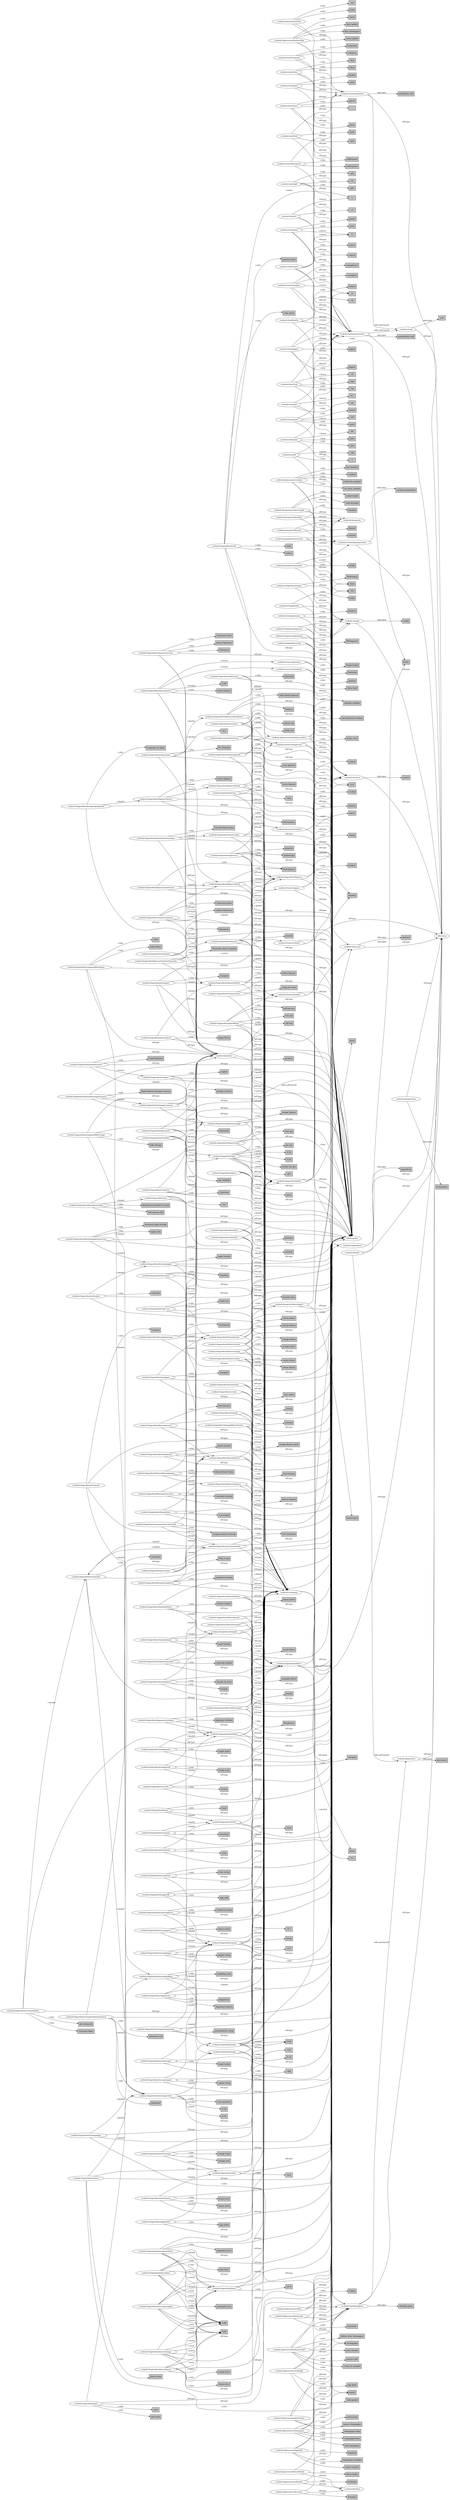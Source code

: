 digraph g { 
  rankdir=LR;

  // uri nodes
  node[shape=oval,color="#000000",style=solid];
  "cocktail://abstract" [label="cocktail://abstract"];
  "cocktail://cocktail/preparation" [label="cocktail://cocktail/preparation"];
  "cocktail://ingredient/liqueur/chartreuse" [label="cocktail://ingredient/liqueur/chartreuse"];
  "cocktail://glassware/collins" [label="cocktail://glassware/collins"];
  "cocktail://ingredient/whiskey" [label="cocktail://ingredient/whiskey"];
  "cocktail://glassware/cocktail" [label="cocktail://glassware/cocktail"];
  "cocktail://ingredient/brandy/peach" [label="cocktail://ingredient/brandy/peach"];
  "cocktail://ingredient/brandy/german" [label="cocktail://ingredient/brandy/german"];
  "cocktail://ingredient/carpano/lillet/blanc" [label="cocktail://ingredient/carpano/lillet/blanc"];
  "cocktail://ingredient/rose/water" [label="cocktail://ingredient/rose/water"];
  "cocktail://ingredient/herb" [label="cocktail://ingredient/herb"];
  "cocktail://unit/teaspoon" [label="cocktail://unit/teaspoon"];
  "cocktail://glassware/silver/cup" [label="cocktail://glassware/silver/cup"];
  "cocktail://ingredient/vermouth/red" [label="cocktail://ingredient/vermouth/red"];
  "cocktail://ingredient/bitter/peach" [label="cocktail://ingredient/bitter/peach"];
  "cocktail://ingredient/juice/lime" [label="cocktail://ingredient/juice/lime"];
  "cocktail://preparation/stir" [label="cocktail://preparation/stir"];
  "cocktail://ingredient/wine" [label="cocktail://ingredient/wine"];
  "cocktail://unit/gill" [label="cocktail://unit/gill"];
  "cocktail://unit/slice" [label="cocktail://unit/slice"];
  "cocktail://property/flamed" [label="cocktail://property/flamed"];
  "cocktail://ingredient/tequila/blanco" [label="cocktail://ingredient/tequila/blanco"];
  "cocktail://ingredient/genever" [label="cocktail://ingredient/genever"];
  "cocktail://ingredient/granclassico" [label="cocktail://ingredient/granclassico"];
  "cocktail://ingredient/zest/lemon" [label="cocktail://ingredient/zest/lemon"];
  "cocktail://source/agave" [label="cocktail://source/agave"];
  "cocktail://origin/india" [label="cocktail://origin/india"];
  "cocktail://category" [label="cocktail://category"];
  "cocktail://ingredient/cachaca" [label="cocktail://ingredient/cachaca"];
  "rdfs:Class" [label="rdfs:Class"];
  "cocktail://ingredient/campari" [label="cocktail://ingredient/campari"];
  "cocktail://ingredient/syrup" [label="cocktail://ingredient/syrup"];
  "cocktail://property/barrelaged" [label="cocktail://property/barrelaged"];
  "cocktail://source" [label="cocktail://source"];
  "cocktail://ingredient/zest/orange" [label="cocktail://ingredient/zest/orange"];
  "cocktail://ingredient/vermouth/dry" [label="cocktail://ingredient/vermouth/dry"];
  "cocktail://ingredient/champagne" [label="cocktail://ingredient/champagne"];
  "cocktail://ingredient/egg/yolk" [label="cocktail://ingredient/egg/yolk"];
  "cocktail://unit/pony" [label="cocktail://unit/pony"];
  "cocktail://ingredient/luxardo/maraschino" [label="cocktail://ingredient/luxardo/maraschino"];
  "cocktail://ingredient/vermouth" [label="cocktail://ingredient/vermouth"];
  "cocktail://ingredient/pisco" [label="cocktail://ingredient/pisco"];
  "cocktail://ingredient/tequila/anjeo" [label="cocktail://ingredient/tequila/anjeo"];
  "cocktail://unit/cl" [label="cocktail://unit/cl"];
  "cocktail://ingredient/bitter/cherry" [label="cocktail://ingredient/bitter/cherry"];
  "cocktail://unit/wineglass" [label="cocktail://unit/wineglass"];
  "cocktail://ingredient/brandy/apple" [label="cocktail://ingredient/brandy/apple"];
  "cocktail://ingredient/brandy/apple/american" [label="cocktail://ingredient/brandy/apple/american"];
  "cocktail://preparation/swizzle" [label="cocktail://preparation/swizzle"];
  "cocktail://unit/dash" [label="cocktail://unit/dash"];
  "cocktail://ingredient/liqueur/apricot" [label="cocktail://ingredient/liqueur/apricot"];
  "cocktail://ingredient/juice/lemon" [label="cocktail://ingredient/juice/lemon"];
  "cocktail://ingredient/zest" [label="cocktail://ingredient/zest"];
  "cocktail://ingredient/plymouth" [label="cocktail://ingredient/plymouth"];
  "cocktail://glassware/bitter/bottle" [label="cocktail://glassware/bitter/bottle"];
  "cocktail://ingredient/brizard/orange/curacao" [label="cocktail://ingredient/brizard/orange/curacao"];
  "cocktail://property" [label="cocktail://property"];
  "cocktail://ingredient/amer/picon" [label="cocktail://ingredient/amer/picon"];
  "cocktail://ingredient/liqueur/herb" [label="cocktail://ingredient/liqueur/herb"];
  "cocktail://property/caskstrength" [label="cocktail://property/caskstrength"];
  "cocktail://glassware/ballons/small" [label="cocktail://glassware/ballons/small"];
  "cocktail://ingredient/soda" [label="cocktail://ingredient/soda"];
  "cocktail://glassware" [label="cocktail://glassware"];
  "cocktail://unit/piece" [label="cocktail://unit/piece"];
  "cocktail://ingredient/japanese/whiskey" [label="cocktail://ingredient/japanese/whiskey"];
  "cocktail://ingredient/singlemalt" [label="cocktail://ingredient/singlemalt"];
  "cocktail://ingredient/liqueur/sloe" [label="cocktail://ingredient/liqueur/sloe"];
  "cocktail://unit/cup" [label="cocktail://unit/cup"];
  "cocktail://unit/bottle" [label="cocktail://unit/bottle"];
  "cocktail://ingredient/kirschwasser" [label="cocktail://ingredient/kirschwasser"];
  "cocktail://origin" [label="cocktail://origin"];
  "cocktail://ingredient/rhum/agricole" [label="cocktail://ingredient/rhum/agricole"];
  "cocktail://ingredient/juice/orange" [label="cocktail://ingredient/juice/orange"];
  "cocktail://unit/jigger" [label="cocktail://unit/jigger"];
  "cocktail://ingredient/wine/sparkling" [label="cocktail://ingredient/wine/sparkling"];
  "cocktail://ingredient/syrup/sugar" [label="cocktail://ingredient/syrup/sugar"];
  "cocktail://ingredient/carpano/lillet/rouge" [label="cocktail://ingredient/carpano/lillet/rouge"];
  "cocktail://ingredient/rum" [label="cocktail://ingredient/rum"];
  "cocktail://ingredient/brandy/fruit" [label="cocktail://ingredient/brandy/fruit"];
  "cocktail://ingredient/brizard/orange/apry" [label="cocktail://ingredient/brizard/orange/apry"];
  "cocktail://ingredient/drambuie" [label="cocktail://ingredient/drambuie"];
  "cocktail://ingredient/cream" [label="cocktail://ingredient/cream"];
  "cocktail://ingredient/chatreuse/jaune" [label="cocktail://ingredient/chatreuse/jaune"];
  "cocktail://ingredient/herb/mint" [label="cocktail://ingredient/herb/mint"];
  "cocktail://unit/ml" [label="cocktail://unit/ml"];
  "cocktail://unit/quart" [label="cocktail://unit/quart"];
  "cocktail://ingredient/cognac" [label="cocktail://ingredient/cognac"];
  "cocktail://source/sugarcane" [label="cocktail://source/sugarcane"];
  "cocktail://origin/jamaica" [label="cocktail://origin/jamaica"];
  "cocktail://ingredient/kummel" [label="cocktail://ingredient/kummel"];
  "cocktail://ingredient/maraschino" [label="cocktail://ingredient/maraschino"];
  "cocktail://ingredient/absinth" [label="cocktail://ingredient/absinth"];
  "cocktail://origin/bermuda" [label="cocktail://origin/bermuda"];
  "cocktail://ingredient/liqueur/berry" [label="cocktail://ingredient/liqueur/berry"];
  "cocktail://ingredient/rye" [label="cocktail://ingredient/rye"];
  "cocktail://ingredient/creme/cacao" [label="cocktail://ingredient/creme/cacao"];
  "cocktail://ingredient/brandywine" [label="cocktail://ingredient/brandywine"];
  "cocktail://glassware/oval/high" [label="cocktail://glassware/oval/high"];
  "cocktail://ingredient/falernum" [label="cocktail://ingredient/falernum"];
  "cocktail://ingredient/syrup/tonic" [label="cocktail://ingredient/syrup/tonic"];
  "cocktail://ingredient/port" [label="cocktail://ingredient/port"];
  "cocktail://ingredient/scotch" [label="cocktail://ingredient/scotch"];
  "cocktail://ingredient/chatreuse/verte" [label="cocktail://ingredient/chatreuse/verte"];
  "cocktail://ingredient/egg" [label="cocktail://ingredient/egg"];
  "cocktail://origin/madagascar" [label="cocktail://origin/madagascar"];
  "cocktail://glassware/goblet/water" [label="cocktail://glassware/goblet/water"];
  "cocktail://ingredient/brandy/chocolate" [label="cocktail://ingredient/brandy/chocolate"];
  "cocktail://glassware/decanter" [label="cocktail://glassware/decanter"];
  "cocktail://source/chinin" [label="cocktail://source/chinin"];
  "cocktail://ingredient/grandmarnier" [label="cocktail://ingredient/grandmarnier"];
  "cocktail://ingredient/bitter/orange" [label="cocktail://ingredient/bitter/orange"];
  "cocktail://source/chinabark" [label="cocktail://source/chinabark"];
  "cocktail://unit/leaf" [label="cocktail://unit/leaf"];
  "rdf:Property" [label="rdf:Property"];
  "cocktail://origin/viriginisland" [label="cocktail://origin/viriginisland"];
  "cocktail://unit/quantitative" [label="cocktail://unit/quantitative"];
  "cocktail://ingredient/brandy/nut" [label="cocktail://ingredient/brandy/nut"];
  "cocktail://glassware/ballons/big" [label="cocktail://glassware/ballons/big"];
  "cocktail://ingredient/sherry" [label="cocktail://ingredient/sherry"];
  "cocktail://unit/ounce" [label="cocktail://unit/ounce"];
  "cocktail://bottle" [label="cocktail://bottle"];
  "cocktail://glassware/oilbottle" [label="cocktail://glassware/oilbottle"];
  "cocktail://ingredient/calvados" [label="cocktail://ingredient/calvados"];
  "cocktail://ingredient/juice" [label="cocktail://ingredient/juice"];
  "cocktail://ingredient/citadelle" [label="cocktail://ingredient/citadelle"];
  "cocktail://ingredient/syrup/orgeat" [label="cocktail://ingredient/syrup/orgeat"];
  "cocktail://drinking/glass" [label="cocktail://drinking/glass"];
  "cocktail://glassware/lemonade" [label="cocktail://glassware/lemonade"];
  "cocktail://unit/pint" [label="cocktail://unit/pint"];
  "cocktail://ingredient/liqueur/cherry" [label="cocktail://ingredient/liqueur/cherry"];
  "cocktail://source/gentian" [label="cocktail://source/gentian"];
  "cocktail://ingredient/bitter/Peychaud's" [label="cocktail://ingredient/bitter/Peychaud's"];
  "cocktail://ingredient/gin" [label="cocktail://ingredient/gin"];
  "cocktail://ingredient/brandy/jerez" [label="cocktail://ingredient/brandy/jerez"];
  "cocktail://ingredient/carpano/dubonnet/red" [label="cocktail://ingredient/carpano/dubonnet/red"];
  "cocktail://ingredient/cremant" [label="cocktail://ingredient/cremant"];
  "cocktail://ingredient/bourbon" [label="cocktail://ingredient/bourbon"];
  "cocktail://ingredient" [label="cocktail://ingredient"];
  "cocktail://ingredient/puntemes" [label="cocktail://ingredient/puntemes"];
  "cocktail://ingredient/bitter" [label="cocktail://ingredient/bitter"];
  "cocktail://ingredient/angustura" [label="cocktail://ingredient/angustura"];
  "cocktail://ingredient/liqueur" [label="cocktail://ingredient/liqueur"];
  "cocktail://ingredient/bitter/aromatic" [label="cocktail://ingredient/bitter/aromatic"];
  "cocktail://ingredient/liqueur/elderflower" [label="cocktail://ingredient/liqueur/elderflower"];
  "cocktail://ingredient/syrup/ginger" [label="cocktail://ingredient/syrup/ginger"];
  "cocktail://ingredient/rittenhouse/bib" [label="cocktail://ingredient/rittenhouse/bib"];
  "cocktail://ingredient/nutmeg" [label="cocktail://ingredient/nutmeg"];
  "cocktail://ingredient/gin/oldtom" [label="cocktail://ingredient/gin/oldtom"];
  "cocktail://property/blended" [label="cocktail://property/blended"];
  "cocktail://ingredient/carpano/anticaformula" [label="cocktail://ingredient/carpano/anticaformula"];
  "cocktail://ingredient/basil" [label="cocktail://ingredient/basil"];
  "cocktail://ingredient/tequila/reposado" [label="cocktail://ingredient/tequila/reposado"];
  "cocktail://preparation" [label="cocktail://preparation"];
  "cocktail://ingredient/juice/grapefruit" [label="cocktail://ingredient/juice/grapefruit"];
  "cocktail://unit/tablespoon" [label="cocktail://unit/tablespoon"];
  "cocktail://ingredient/syrup/pomegranate" [label="cocktail://ingredient/syrup/pomegranate"];
  "cocktail://ingredient/spirit" [label="cocktail://ingredient/spirit"];
  "cocktail://ingredient/wine/aperitive" [label="cocktail://ingredient/wine/aperitive"];
  "cocktail://ingredient/stgermain" [label="cocktail://ingredient/stgermain"];
  "cocktail://ingredient/triple sec" [label="cocktail://ingredient/triple sec"];
  "cocktail://ingredient/syrup/agave" [label="cocktail://ingredient/syrup/agave"];
  "cocktail://unit/qualitative" [label="cocktail://unit/qualitative"];
  "cocktail://ingredient/rosemary" [label="cocktail://ingredient/rosemary"];
  "cocktail://ingredient/egg/white" [label="cocktail://ingredient/egg/white"];
  "cocktail://ingredient/bitter/celery" [label="cocktail://ingredient/bitter/celery"];
  "cocktail://property/malted" [label="cocktail://property/malted"];
  "cocktail://ingredient/boudier/guignolet" [label="cocktail://ingredient/boudier/guignolet"];
  "cocktail://source/juniper" [label="cocktail://source/juniper"];
  "cocktail://glassware/champagne" [label="cocktail://glassware/champagne"];
  "cocktail://unit" [label="cocktail://unit"];
  "cocktail://ingredient/liqueur/orange" [label="cocktail://ingredient/liqueur/orange"];
  "cocktail://preparation/shake" [label="cocktail://preparation/shake"];
  "cocktail://ingredient/mezcal" [label="cocktail://ingredient/mezcal"];
  "cocktail://ingredient/cointrau" [label="cocktail://ingredient/cointrau"];
  "cocktail://bottles" [label="cocktail://bottles"];
  "cocktail://ingredient/brandy/raspberry" [label="cocktail://ingredient/brandy/raspberry"];
  "cocktail://ingredient/orange/curacao" [label="cocktail://ingredient/orange/curacao"];
  "cocktail://unit/l" [label="cocktail://unit/l"];
  "cocktail://ingredient/syrup/raspberry" [label="cocktail://ingredient/syrup/raspberry"];
  "cocktail://ingredient/amagnac" [label="cocktail://ingredient/amagnac"];
  "cocktail://ingredient/tlacuache/silver/leyenda" [label="cocktail://ingredient/tlacuache/silver/leyenda"];
  "cocktail://glassware/whiskeytumbler" [label="cocktail://glassware/whiskeytumbler"];
  "cocktail://ingredient/orange/flower/water" [label="cocktail://ingredient/orange/flower/water"];
  "cocktail://origin/martinique" [label="cocktail://origin/martinique"];
  "cocktail://ingredient/bitter/lemon" [label="cocktail://ingredient/bitter/lemon"];
  "cocktail://glassware/highball" [label="cocktail://glassware/highball"];
  "cocktail://ingredient/liqueur/bitter" [label="cocktail://ingredient/liqueur/bitter"];
  "cocktail://ingredient/juice/pineapple" [label="cocktail://ingredient/juice/pineapple"];
  "cocktail://ingredient/tequila" [label="cocktail://ingredient/tequila"];
  "cocktail://product" [label="cocktail://product"];
  "cocktail://ingredient/singlegrain" [label="cocktail://ingredient/singlegrain"];

  // literal nodes
  node[fillcolor="#c0c0c0",shape=box,color="#000000",style=filled];
  "" [label=""];
  "raspberry syrup" [label="raspberry syrup"];
  "dry vermouth" [label="dry vermouth"];
  "egg" [label="egg"];
  "sparkling wine" [label="sparkling wine"];
  "ounces" [label="ounces"];
  "orange twist" [label="orange twist"];
  "china bark" [label="china bark"];
  "egg glass" [label="egg glass"];
  "Maraschino" [label="Maraschino"];
  "Ritz champagne" [label="Ritz champagne"];
  "selters" [label="selters"];
  "15" [label="15"];
  "qualitative unit" [label="qualitative unit"];
  "pousse cafe" [label="pousse cafe"];
  "juniper" [label="juniper"];
  "tall champagne" [label="tall champagne"];
  "120" [label="120"];
  "chocolate brandy" [label="chocolate brandy"];
  "1" [label="1"];
  "malted" [label="malted"];
  "tom gin" [label="tom gin"];
  "tequila" [label="tequila"];
  "3" [label="3"];
  "chinin" [label="chinin"];
  "Angostura" [label="Angostura"];
  "6" [label="6"];
  "wine" [label="wine"];
  "pony" [label="pony"];
  "lime juice" [label="lime juice"];
  "cup" [label="cup"];
  "red vermouth" [label="red vermouth"];
  "25" [label="25"];
  "mineral water" [label="mineral water"];
  "orange liqueur" [label="orange liqueur"];
  "Madagascar" [label="Madagascar"];
  "sloe gin" [label="sloe gin"];
  "bottle" [label="bottle"];
  "falernum" [label="falernum"];
  "peach brandy" [label="peach brandy"];
  "triple sec" [label="triple sec"];
  "Guignolet de Dijon" [label="Guignolet de Dijon"];
  "pieces" [label="pieces"];
  "green Chatreuse" [label="green Chatreuse"];
  "mint" [label="mint"];
  "vermouth" [label="vermouth"];
  "tonic syrup" [label="tonic syrup"];
  "agave syrup" [label="agave syrup"];
  "grapefruit juice" [label="grapefruit juice"];
  "ingredient" [label="ingredient"];
  "cocktail://glassware" [label="cocktail://glassware"];
  "Punt e mes" [label="Punt e mes"];
  "cremant" [label="cremant"];
  "creme de cacao" [label="creme de cacao"];
  "egg yolk" [label="egg yolk"];
  "old tom" [label="old tom"];
  "cl" [label="cl"];
  "orange flower water" [label="orange flower water"];
  "l" [label="l"];
  "cachaca" [label="cachaca"];
  "silver cup" [label="silver cup"];
  "Marie Brizard Apry" [label="Marie Brizard Apry"];
  "vermouth blanc" [label="vermouth blanc"];
  "Peychaud's" [label="Peychaud's"];
  "Carpano Antica Formula" [label="Carpano Antica Formula"];
  "brandy" [label="brandy"];
  "holland gin" [label="holland gin"];
  "blended" [label="blended"];
  "japanase whiskey" [label="japanase whiskey"];
  "kirschwaser" [label="kirschwaser"];
  "0.12" [label="0.12"];
  "cognac" [label="cognac"];
  "source" [label="source"];
  "rum" [label="rum"];
  "bitter liqueur" [label="bitter liqueur"];
  "pints" [label="pints"];
  "0.08" [label="0.08"];
  "nut brandy" [label="nut brandy"];
  "saucer champagne" [label="saucer champagne"];
  "sherry wine" [label="sherry wine"];
  "0.04" [label="0.04"];
  "Tlacuache silver Leyenda" [label="Tlacuache silver Leyenda"];
  "gin citadelle" [label="gin citadelle"];
  "Cafe parfait" [label="Cafe parfait"];
  "single grain" [label="single grain"];
  "herb liqueur" [label="herb liqueur"];
  "reposado tequila" [label="reposado tequila"];
  "Luxardo Maraschino" [label="Luxardo Maraschino"];
  "sugar cane" [label="sugar cane"];
  "ginger syrup" [label="ginger syrup"];
  "anejo tequila" [label="anejo tequila"];
  "Rittenhouse Bib" [label="Rittenhouse Bib"];
  "raspberry brandy" [label="raspberry brandy"];
  "Collins" [label="Collins"];
  "0.18" [label="0.18"];
  "rosemary" [label="rosemary"];
  "port" [label="port"];
  "piece" [label="piece"];
  "amagnac" [label="amagnac"];
  "blanco tequila" [label="blanco tequila"];
  "60" [label="60"];
  "quantitative unit" [label="quantitative unit"];
  "Amer Picon" [label="Amer Picon"];
  "elder flower liqueur" [label="elder flower liqueur"];
  "Dubonnet" [label="Dubonnet"];
  "scotch" [label="scotch"];
  "whiskey" [label="whiskey"];
  "swizzle" [label="swizzle"];
  "orange juice" [label="orange juice"];
  "brandy wine" [label="brandy wine"];
  "american apple brandy" [label="american apple brandy"];
  "origin" [label="origin"];
  "tablespoons" [label="tablespoons"];
  "bitter" [label="bitter"];
  "creme de menthe" [label="creme de menthe"];
  "0.28" [label="0.28"];
  "cocktail" [label="cocktail"];
  "Martinique" [label="Martinique"];
  "72" [label="72"];
  "egg white" [label="egg white"];
  "water tumbler" [label="water tumbler"];
  "barrel-aged" [label="barrel-aged"];
  "Lillet" [label="Lillet"];
  "cherry liqueur" [label="cherry liqueur"];
  "dry gin" [label="dry gin"];
  "lemon twist" [label="lemon twist"];
  "cut stem cocktail" [label="cut stem cocktail"];
  "oil bottle" [label="oil bottle"];
  "syrup" [label="syrup"];
  "lemonade" [label="lemonade"];
  "pomegranate syrup" [label="pomegranate syrup"];
  "apple brandy" [label="apple brandy"];
  "Chatreuse" [label="Chatreuse"];
  "zest" [label="zest"];
  "leafs" [label="leafs"];
  "orange zest" [label="orange zest"];
  "jiggers" [label="jiggers"];
  "julep cup" [label="julep cup"];
  "rum agricole" [label="rum agricole"];
  "rye" [label="rye"];
  "Drambuie" [label="Drambuie"];
  "0.53" [label="0.53"];
  "orgeat syrup" [label="orgeat syrup"];
  "gills" [label="gills"];
  "preparation" [label="preparation"];
  "slice" [label="slice"];
  "St. Germain" [label="St. Germain"];
  "0.47" [label="0.47"];
  "water goblet" [label="water goblet"];
  "Marie Brizard Orange Curacao" [label="Marie Brizard Orange Curacao"];
  "champagne tulip" [label="champagne tulip"];
  "cordial" [label="cordial"];
  "lemon bitter" [label="lemon bitter"];
  "hollow stem champagne" [label="hollow stem champagne"];
  "soda water" [label="soda water"];
  "old fashioned whiskey" [label="old fashioned whiskey"];
  "Lillet Rouge" [label="Lillet Rouge"];
  "teaspoons" [label="teaspoons"];
  "pineapple juice" [label="pineapple juice"];
  "wineglasses" [label="wineglasses"];
  "Plymouth" [label="Plymouth"];
  "cream" [label="cream"];
  "sugar syrup" [label="sugar syrup"];
  "India" [label="India"];
  "highball" [label="highball"];
  "absinth" [label="absinth"];
  "Bermuda" [label="Bermuda"];
  "peach bitter" [label="peach bitter"];
  "Jamaica" [label="Jamaica"];
  "lemon juice" [label="lemon juice"];
  "Rittenhouse bottled in bond" [label="Rittenhouse bottled in bond"];
  "slices" [label="slices"];
  "ponies" [label="ponies"];
  "bottles" [label="bottles"];
  "pint" [label="pint"];
  "Cointreau" [label="Cointreau"];
  "apricot liqueur" [label="apricot liqueur"];
  "0.74" [label="0.74"];
  "port wine" [label="port wine"];
  "apple jack" [label="apple jack"];
  "Chatreuse Verte" [label="Chatreuse Verte"];
  "genever" [label="genever"];
  "decanter" [label="decanter"];
  "wineglass" [label="wineglass"];
  "product" [label="product"];
  "mezcal" [label="mezcal"];
  "spirit" [label="spirit"];
  "abstract" [label="abstract"];
  "juice" [label="juice"];
  "0.84" [label="0.84"];
  "tall brandy" [label="tall brandy"];
  "leaf" [label="leaf"];
  "agave" [label="agave"];
  "london dry gin" [label="london dry gin"];
  "tablespoon" [label="tablespoon"];
  "cherry bitters" [label="cherry bitters"];
  "glassware" [label="glassware"];
  "champagne tumbler" [label="champagne tumbler"];
  "brandy de jerez" [label="brandy de jerez"];
  "Grand Marnier" [label="Grand Marnier"];
  "celery bitters" [label="celery bitters"];
  "stir" [label="stir"];
  "liqueur" [label="liqueur"];
  "nutmeg" [label="nutmeg"];
  "shake" [label="shake"];
  "claret" [label="claret"];
  "Chatreuse Jaune" [label="Chatreuse Jaune"];
  "kummel" [label="kummel"];
  "gentian" [label="gentian"];
  "hot whiskey" [label="hot whiskey"];
  "jigger" [label="jigger"];
  "weinbrand" [label="weinbrand"];
  "champagne" [label="champagne"];
  "pony brandy" [label="pony brandy"];
  "drinking glass" [label="drinking glass"];
  "fruit brandy" [label="fruit brandy"];
  "ml" [label="ml"];
  "basil" [label="basil"];
  "Lillet Blanc" [label="Lillet Blanc"];
  "orange bitter" [label="orange bitter"];
  "California cocktail" [label="California cocktail"];
  "sherry" [label="sherry"];
  "Virgin Island" [label="Virgin Island"];
  "unit" [label="unit"];
  "berry liqueur" [label="berry liqueur"];
  "Gran Classico" [label="Gran Classico"];
  "rose water" [label="rose water"];
  "champagne flute" [label="champagne flute"];
  "yellow Chatreuse" [label="yellow Chatreuse"];
  "single malt" [label="single malt"];
  "lemon zest" [label="lemon zest"];
  "wine aperitive" [label="wine aperitive"];
  "cocktail preparation" [label="cocktail preparation"];
  "flamed" [label="flamed"];
  "Angostura bitters" [label="Angostura bitters"];
  "dash" [label="dash"];
  "cocktail://ingredient" [label="cocktail://ingredient"];
  "orange bitters" [label="orange bitters"];
  "gin" [label="gin"];
  "cask-strength" [label="cask-strength"];
  "caskstrength" [label="caskstrength"];
  "quart" [label="quart"];
  "gill" [label="gill"];
  "old tom gin" [label="old tom gin"];
  "aromatic bitter" [label="aromatic bitter"];
  "cups" [label="cups"];
  "pisco" [label="pisco"];
  "herb" [label="herb"];
  "Dubonnet red" [label="Dubonnet red"];
  "cocktail://unit" [label="cocktail://unit"];
  "bourbon" [label="bourbon"];
  "quarts" [label="quarts"];
  "calvados" [label="calvados"];
  "Campari" [label="Campari"];
  "celery bitter" [label="celery bitter"];
  "soda" [label="soda"];
  "teaspoon" [label="teaspoon"];
  "beer goblet" [label="beer goblet"];
  "100" [label="100"];
  "dashes" [label="dashes"];
  "orange curacao" [label="orange curacao"];
  "0.1" [label="0.1"];
  "0.2" [label="0.2"];
  "0.3" [label="0.3"];
  "build" [label="build"];
  "0.4" [label="0.4"];
  "cherry bitter" [label="cherry bitter"];
  "0.5" [label="0.5"];
  "0.6" [label="0.6"];
  "0.7" [label="0.7"];
  "ounce" [label="ounce"];
  "0.8" [label="0.8"];
  "bitter bottle" [label="bitter bottle"];
  "category" [label="category"];
  "whiskey tumbler" [label="whiskey tumbler"];

  // edges
  edge[color="#000000",style=solid,arrowhead=vee];
  "cocktail://ingredient/liqueur/bitter" -> "cocktail://ingredient/liqueur"[label="c:kindof"];
  "cocktail://ingredient/pisco" -> "rdf:Property"[label="rdf:type"];
  "cocktail://source/sugarcane" -> "sugar cane"[label="c:title"];
  "cocktail://ingredient/chatreuse/verte" -> "cocktail://ingredient/liqueur/herb"[label="c:kindof"];
  "cocktail://ingredient/wine" -> "cocktail://category"[label="rdf:type"];
  "cocktail://ingredient/juice/lime" -> "cocktail://ingredient/juice"[label="c:kindof"];
  "cocktail://ingredient/syrup/tonic" -> "rdf:Property"[label="rdf:type"];
  "cocktail://ingredient/wine/aperitive" -> "0.74"[label="c:water"];
  "cocktail://ingredient/brandywine" -> "cocktail://ingredient/spirit"[label="c:kindof"];
  "cocktail://ingredient/absinth" -> "rdf:Property"[label="rdf:type"];
  "cocktail://property/blended" -> "cocktail://property"[label="rdf:type"];
  "cocktail://unit/quart" -> "120"[label="c:factor"];
  "cocktail://origin/madagascar" -> "Madagascar"[label="c:title"];
  "cocktail://ingredient/bitter/Peychaud's" -> "cocktail://ingredient/bitter"[label="c:kindof"];
  "cocktail://glassware/highball" -> "champagne tumbler"[label="c:title"];
  "cocktail://source/juniper" -> "rdf:Property"[label="rdf:type"];
  "cocktail://ingredient/plymouth" -> "Plymouth"[label="c:title"];
  "cocktail://ingredient/scotch" -> "cocktail://category"[label="rdf:type"];
  "cocktail://glassware/ballons/big" -> "Ritz champagne"[label="c:title"];
  "cocktail://ingredient/soda" -> "soda"[label="c:title"];
  "cocktail://unit/bottle" -> "72"[label="c:factor"];
  "cocktail://glassware/whiskeytumbler" -> "old fashioned whiskey"[label="c:title"];
  "cocktail://ingredient/luxardo/maraschino" -> "cocktail://product"[label="rdf:type"];
  "cocktail://ingredient/basil" -> "basil"[label="c:title"];
  "cocktail://ingredient/rum" -> "cocktail://source/sugarcane"[label="c:source"];
  "cocktail://ingredient/vermouth" -> "cocktail://category"[label="rdf:type"];
  "cocktail://unit/pint" -> "pint"[label="c:title"];
  "cocktail://ingredient/brandy/nut" -> "cocktail://category"[label="rdf:type"];
  "cocktail://ingredient/rye" -> "rdf:Property"[label="rdf:type"];
  "cocktail://ingredient/stgermain" -> "0.2"[label="c:alcohol"];
  "cocktail://ingredient/bitter/celery" -> "celery bitter"[label="c:title"];
  "cocktail://glassware/champagne" -> "champagne flute"[label="c:title"];
  "cocktail://product" -> "product"[label="rdfs:label"];
  "cocktail://product" -> "rdfs:Class"[label="rdf:type"];
  "cocktail://ingredient/bitter/lemon" -> "rdf:Property"[label="rdf:type"];
  "cocktail://ingredient/wine/sparkling" -> "rdf:Property"[label="rdf:type"];
  "cocktail://ingredient/brandy/fruit" -> "fruit brandy"[label="c:title"];
  "cocktail://preparation/stir" -> "rdf:Property"[label="rdf:type"];
  "cocktail://ingredient/genever" -> "holland gin"[label="c:title"];
  "cocktail://ingredient/syrup/pomegranate" -> "rdf:Property"[label="rdf:type"];
  "cocktail://ingredient/juice/orange" -> "0.08"[label="c:sweet"];
  "cocktail://ingredient/bitter/orange" -> "cocktail://category"[label="rdf:type"];
  "cocktail://ingredient/liqueur/chartreuse" -> "cocktail://ingredient/liqueur/herb"[label="c:kindof"];
  "cocktail://ingredient/bitter/orange" -> "cocktail://ingredient/bitter"[label="c:kindof"];
  "cocktail://glassware/oval/high" -> "Cafe parfait"[label="c:title"];
  "cocktail://ingredient/nutmeg" -> "rdf:Property"[label="rdf:type"];
  "cocktail://property/caskstrength" -> "cocktail://property"[label="rdf:type"];
  "cocktail://unit/l" -> "cocktail://unit/quantitative"[label="rdf:type"];
  "cocktail://ingredient/wine/aperitive" -> "rdf:Property"[label="rdf:type"];
  "cocktail://ingredient/cream" -> "cocktail://category"[label="rdf:type"];
  "cocktail://ingredient/drambuie" -> "cocktail://ingredient/liqueur"[label="c:kindof"];
  "cocktail://unit/cup" -> "cocktail://unit/quantitative"[label="rdf:type"];
  "cocktail://ingredient/orange/flower/water" -> "rdf:Property"[label="rdf:type"];
  "cocktail://ingredient/amer/picon" -> "cocktail://product"[label="rdf:type"];
  "cocktail://ingredient/champagne" -> "champagne"[label="c:title"];
  "cocktail://ingredient/whiskey" -> "whiskey"[label="c:title"];
  "cocktail://preparation" -> "rdfs:Class"[label="rdf:type"];
  "cocktail://ingredient/tequila/reposado" -> "reposado tequila"[label="c:title"];
  "cocktail://unit/dash" -> "dash"[label="c:title"];
  "cocktail://unit/piece" -> "cocktail://unit/qualitative"[label="rdf:type"];
  "cocktail://ingredient/bitter/Peychaud's" -> "cocktail://category"[label="rdf:type"];
  "cocktail://ingredient/zest" -> "rdf:Property"[label="rdf:type"];
  "cocktail://ingredient/calvados" -> "cocktail://category"[label="rdf:type"];
  "cocktail://unit/l" -> "l"[label="c:title"];
  "cocktail://unit/jigger" -> "jiggers"[label="c:title"];
  "cocktail://ingredient/tequila/anjeo" -> "anejo tequila"[label="c:title"];
  "cocktail://ingredient/liqueur/sloe" -> "cocktail://ingredient/liqueur"[label="c:kindof"];
  "cocktail://ingredient/liqueur/apricot" -> "cocktail://category"[label="rdf:type"];
  "cocktail://ingredient/juice/lime" -> "0.84"[label="c:water"];
  "cocktail://ingredient/liqueur/chartreuse" -> "cocktail://category"[label="rdf:type"];
  "cocktail://ingredient/wine" -> "0.8"[label="c:water"];
  "cocktail://unit/leaf" -> "leaf"[label="c:title"];
  "cocktail://ingredient/gin/oldtom" -> "rdf:Property"[label="rdf:type"];
  "cocktail://ingredient/cream" -> "cream"[label="c:title"];
  "cocktail://ingredient/cointrau" -> "Cointreau"[label="c:title"];
  "cocktail://glassware/ballons/big" -> "rdf:Property"[label="rdf:type"];
  "cocktail://ingredient/brandy/apple/american" -> "apple jack"[label="c:title"];
  "cocktail://glassware/highball" -> "water tumbler"[label="c:title"];
  "cocktail://ingredient/liqueur" -> "liqueur"[label="c:title"];
  "cocktail://unit/dash" -> "dashes"[label="c:title"];
  "cocktail://ingredient/syrup/agave" -> "cocktail://ingredient/syrup"[label="c:kindof"];
  "cocktail://ingredient/wine/aperitive" -> "wine aperitive"[label="c:title"];
  "cocktail://ingredient/rhum/agricole" -> "rum agricole"[label="c:title"];
  "cocktail://ingredient/herb/mint" -> "cocktail://ingredient/herb"[label="c:kindof"];
  "cocktail://ingredient/brandy/fruit" -> "cocktail://category"[label="rdf:type"];
  "cocktail://ingredient/brandy/apple/american" -> "rdf:Property"[label="rdf:type"];
  "cocktail://source/gentian" -> "rdf:Property"[label="rdf:type"];
  "cocktail://ingredient/genever" -> "cocktail://property/malted"[label="c:property"];
  "cocktail://ingredient/granclassico" -> "0.28"[label="c:alcohol"];
  "cocktail://ingredient/brizard/orange/apry" -> "cocktail://ingredient/liqueur/apricot"[label="c:kindof"];
  "cocktail://unit/piece" -> ""[label="c:title"];
  "cocktail://property/barrelaged" -> "cocktail://property"[label="rdf:type"];
  "cocktail://ingredient/gin" -> "cocktail://source/juniper"[label="c:source"];
  "cocktail://property/flamed" -> "flamed"[label="c:title"];
  "cocktail://ingredient/bitter/aromatic" -> "rdf:Property"[label="rdf:type"];
  "cocktail://glassware/champagne" -> "cocktail://drinking/glass"[label="rdf:type"];
  "cocktail://ingredient/carpano/lillet/blanc" -> "Lillet Blanc"[label="c:title"];
  "cocktail://unit/bottle" -> "bottles"[label="c:title"];
  "cocktail://unit/ounce" -> "ounces"[label="c:title"];
  "cocktail://ingredient/kirschwasser" -> "kirschwaser"[label="c:title"];
  "cocktail://ingredient/juice/grapefruit" -> "grapefruit juice"[label="c:title"];
  "cocktail://ingredient/juice/lemon" -> "cocktail://category"[label="rdf:type"];
  "cocktail://preparation/swizzle" -> "rdf:Property"[label="rdf:type"];
  "cocktail://ingredient/liqueur/elderflower" -> "rdf:Property"[label="rdf:type"];
  "cocktail://ingredient/basil" -> "cocktail://ingredient/herb"[label="c:kindof"];
  "cocktail://ingredient/liqueur/cherry" -> "rdf:Property"[label="rdf:type"];
  "cocktail://ingredient/liqueur/herb" -> "cocktail://ingredient/liqueur"[label="c:kindof"];
  "cocktail://ingredient/rose/water" -> "rdf:Property"[label="rdf:type"];
  "cocktail://ingredient/syrup/orgeat" -> "orgeat syrup"[label="c:title"];
  "cocktail://ingredient/wine/aperitive" -> "0.18"[label="c:alcohol"];
  "cocktail://ingredient/triple sec" -> "triple sec"[label="c:title"];
  "cocktail://unit/gill" -> "gills"[label="c:title"];
  "cocktail://ingredient/liqueur/cherry" -> "cocktail://ingredient/liqueur/berry"[label="c:kindof"];
  "cocktail://ingredient/spirit" -> "spirit"[label="c:title"];
  "cocktail://ingredient/triple sec" -> "cocktail://ingredient/liqueur/orange"[label="c:kindof"];
  "cocktail://ingredient/zest/lemon" -> "lemon zest"[label="c:title"];
  "cocktail://ingredient/angustura" -> "cocktail://product"[label="rdf:type"];
  "cocktail://ingredient/campari" -> "cocktail://product"[label="rdf:type"];
  "cocktail://glassware/silver/cup" -> "cocktail://drinking/glass"[label="rdf:type"];
  "cocktail://ingredient/bitter" -> "bitter"[label="c:title"];
  "cocktail://unit/leaf" -> "leafs"[label="c:title"];
  "cocktail://ingredient/carpano/lillet/blanc" -> "Lillet"[label="c:title"];
  "cocktail://cocktail/preparation" -> "rdfs:Class"[label="rdf:type"];
  "cocktail://ingredient/zest/lemon" -> "rdf:Property"[label="rdf:type"];
  "cocktail://ingredient" -> "ingredient"[label="rdfs:label"];
  "cocktail://ingredient/brandy/raspberry" -> "cocktail://category"[label="rdf:type"];
  "cocktail://unit/wineglass" -> "6"[label="c:factor"];
  "cocktail://ingredient/luxardo/maraschino" -> "Luxardo Maraschino"[label="c:title"];
  "cocktail://ingredient/tequila/reposado" -> "cocktail://category"[label="rdf:type"];
  "cocktail://ingredient/rittenhouse/bib" -> "cocktail://ingredient/rye"[label="c:kindof"];
  "cocktail://origin" -> "origin"[label="rdfs:label"];
  "cocktail://ingredient/citadelle" -> "cocktail://product"[label="rdf:type"];
  "cocktail://ingredient/brizard/orange/apry" -> "rdf:Property"[label="rdf:type"];
  "cocktail://ingredient/tequila" -> "rdf:Property"[label="rdf:type"];
  "cocktail://source/gentian" -> "gentian"[label="c:title"];
  "cocktail://ingredient/syrup/tonic" -> "cocktail://ingredient/syrup"[label="c:kindof"];
  "cocktail://ingredient/brandywine" -> "rdf:Property"[label="rdf:type"];
  "cocktail://category" -> "cocktail://ingredient"[label="rdfs:subClassOf"];
  "cocktail://ingredient/japanese/whiskey" -> "rdf:Property"[label="rdf:type"];
  "cocktail://origin/india" -> "cocktail://origin"[label="rdf:type"];
  "cocktail://glassware/goblet/water" -> "rdf:Property"[label="rdf:type"];
  "cocktail://ingredient/creme/cacao" -> "cocktail://category"[label="rdf:type"];
  "cocktail://ingredient/tequila/anjeo" -> "cocktail://category"[label="rdf:type"];
  "cocktail://ingredient/sherry" -> "rdf:Property"[label="rdf:type"];
  "cocktail://ingredient/cachaca" -> "rdf:Property"[label="rdf:type"];
  "cocktail://ingredient/carpano/lillet/rouge" -> "cocktail://ingredient/wine/aperitive"[label="c:kindof"];
  "cocktail://ingredient/brandy/german" -> "weinbrand"[label="c:title"];
  "cocktail://ingredient/juice" -> "cocktail://category"[label="rdf:type"];
  "cocktail://glassware/cocktail" -> "cut stem cocktail"[label="c:title"];
  "cocktail://property/caskstrength" -> "caskstrength"[label="c:title"];
  "cocktail://ingredient/boudier/guignolet" -> "Guignolet de Dijon"[label="c:title"];
  "cocktail://ingredient/singlemalt" -> "rdf:Property"[label="rdf:type"];
  "cocktail://glassware/bitter/bottle" -> "cocktail://bottles"[label="rdf:type"];
  "cocktail://glassware/whiskeytumbler" -> "whiskey"[label="c:title"];
  "cocktail://ingredient/spirit" -> "cocktail://abstract"[label="rdf:type"];
  "cocktail://ingredient/brandy/nut" -> "nut brandy"[label="c:title"];
  "cocktail://ingredient/juice/pineapple" -> "pineapple juice"[label="c:title"];
  "cocktail://ingredient/cointrau" -> "rdf:Property"[label="rdf:type"];
  "cocktail://ingredient/brandy/german" -> "cocktail://ingredient/brandywine"[label="c:kindof"];
  "cocktail://ingredient/stgermain" -> "rdf:Property"[label="rdf:type"];
  "cocktail://ingredient/vermouth" -> "cocktail://ingredient/wine/aperitive"[label="c:kindof"];
  "cocktail://unit/pint" -> "pints"[label="c:title"];
  "cocktail://source/gentian" -> "cocktail://source"[label="rdf:type"];
  "cocktail://ingredient/kummel" -> "cocktail://category"[label="rdf:type"];
  "cocktail://preparation/stir" -> "stir"[label="c:title"];
  "cocktail://ingredient/gin" -> "rdf:Property"[label="rdf:type"];
  "cocktail://ingredient/grandmarnier" -> "Grand Marnier"[label="c:title"];
  "cocktail://unit/gill" -> "cocktail://unit/quantitative"[label="rdf:type"];
  "cocktail://ingredient/bitter/peach" -> "peach bitter"[label="c:title"];
  "cocktail://ingredient/sherry" -> "sherry wine"[label="c:title"];
  "cocktail://ingredient/tlacuache/silver/leyenda" -> "rdf:Property"[label="rdf:type"];
  "cocktail://glassware/oval/high" -> "egg glass"[label="c:title"];
  "cocktail://ingredient/vermouth" -> "vermouth"[label="c:title"];
  "cocktail://ingredient/zest/orange" -> "orange twist"[label="c:title"];
  "cocktail://glassware/whiskeytumbler" -> "rdf:Property"[label="rdf:type"];
  "cocktail://ingredient" -> "rdfs:Class"[label="rdf:type"];
  "cocktail://ingredient/juice/pineapple" -> "0.08"[label="c:sweet"];
  "cocktail://ingredient/puntemes" -> "rdf:Property"[label="rdf:type"];
  "cocktail://ingredient/kirschwasser" -> "cocktail://category"[label="rdf:type"];
  "cocktail://ingredient/kirschwasser" -> "cocktail://ingredient/brandy/fruit"[label="c:kindof"];
  "cocktail://source/chinin" -> "chinin"[label="c:title"];
  "cocktail://ingredient/brandy/peach" -> "cocktail://category"[label="rdf:type"];
  "cocktail://ingredient/genever" -> "cocktail://category"[label="rdf:type"];
  "cocktail://ingredient/absinth" -> "cocktail://ingredient/spirit"[label="c:kindof"];
  "cocktail://ingredient/tlacuache/silver/leyenda" -> "Tlacuache silver Leyenda"[label="c:title"];
  "cocktail://ingredient/whiskey" -> "rdf:Property"[label="rdf:type"];
  "cocktail://ingredient/herb" -> "cocktail://category"[label="rdf:type"];
  "cocktail://ingredient/soda" -> "cocktail://category"[label="rdf:type"];
  "cocktail://ingredient/herb" -> "herb"[label="c:title"];
  "cocktail://origin/martinique" -> "rdf:Property"[label="rdf:type"];
  "cocktail://ingredient/angustura" -> "cocktail://ingredient/bitter"[label="c:kindof"];
  "cocktail://unit/ml" -> "rdf:Property"[label="rdf:type"];
  "cocktail://ingredient/liqueur/orange" -> "rdf:Property"[label="rdf:type"];
  "cocktail://glassware/ballons/big" -> "water goblet"[label="c:title"];
  "cocktail://ingredient/brandy/apple" -> "apple brandy"[label="c:title"];
  "cocktail://unit/quantitative" -> "cocktail://unit"[label="rdfs:subClassOf"];
  "cocktail://unit/pint" -> "cocktail://unit/quantitative"[label="rdf:type"];
  "cocktail://unit/leaf" -> "cocktail://unit/qualitative"[label="rdf:type"];
  "cocktail://ingredient/gin" -> "london dry gin"[label="c:title"];
  "cocktail://ingredient/granclassico" -> "cocktail://source/gentian"[label="c:source"];
  "cocktail://ingredient/rosemary" -> "rdf:Property"[label="rdf:type"];
  "cocktail://ingredient/liqueur/herb" -> "rdf:Property"[label="rdf:type"];
  "cocktail://ingredient/rum" -> "rum"[label="c:title"];
  "cocktail://origin/martinique" -> "Martinique"[label="c:title"];
  "cocktail://ingredient/syrup/ginger" -> "cocktail://ingredient/syrup"[label="c:kindof"];
  "cocktail://ingredient/japanese/whiskey" -> "cocktail://ingredient/whiskey"[label="c:kindof"];
  "cocktail://ingredient/zest/orange" -> "cocktail://ingredient/zest"[label="c:kindof"];
  "cocktail://ingredient/bitter/celery" -> "cocktail://category"[label="rdf:type"];
  "cocktail://ingredient/calvados" -> "cocktail://ingredient/brandy/apple"[label="c:kindof"];
  "cocktail://ingredient/zest/lemon" -> "lemon twist"[label="c:title"];
  "cocktail://ingredient/rhum/agricole" -> "cocktail://source/sugarcane"[label="c:source"];
  "cocktail://ingredient/drambuie" -> "rdf:Property"[label="rdf:type"];
  "cocktail://ingredient/juice/orange" -> "cocktail://category"[label="rdf:type"];
  "cocktail://ingredient/citadelle" -> "cocktail://ingredient/gin"[label="c:kindof"];
  "cocktail://ingredient/puntemes" -> "cocktail://ingredient/vermouth/red"[label="c:kindof"];
  "cocktail://ingredient/bourbon" -> "rdf:Property"[label="rdf:type"];
  "cocktail://unit/cup" -> "cups"[label="c:title"];
  "cocktail://ingredient/juice/grapefruit" -> "0.84"[label="c:water"];
  "cocktail://ingredient/juice/lemon" -> "0.08"[label="c:sweet"];
  "cocktail://bottle" -> "cocktail://glassware"[label="rdfs:subClassOf"];
  "cocktail://origin/bermuda" -> "rdf:Property"[label="rdf:type"];
  "cocktail://ingredient/brandy/jerez" -> "cocktail://category"[label="rdf:type"];
  "cocktail://ingredient/carpano/anticaformula" -> "rdf:Property"[label="rdf:type"];
  "cocktail://ingredient/syrup/orgeat" -> "cocktail://category"[label="rdf:type"];
  "cocktail://drinking/glass" -> "drinking glass"[label="rdfs:label"];
  "cocktail://unit/teaspoon" -> "teaspoons"[label="c:title"];
  "cocktail://ingredient/cremant" -> "rdf:Property"[label="rdf:type"];
  "cocktail://source/sugarcane" -> "rdf:Property"[label="rdf:type"];
  "cocktail://ingredient/tlacuache/silver/leyenda" -> "cocktail://ingredient/mezcal"[label="c:kindof"];
  "cocktail://glassware/champagne" -> "tall champagne"[label="c:title"];
  "cocktail://unit/wineglass" -> "rdf:Property"[label="rdf:type"];
  "cocktail://ingredient/syrup/sugar" -> "sugar syrup"[label="c:title"];
  "cocktail://ingredient/juice/orange" -> "cocktail://ingredient/juice"[label="c:kindof"];
  "cocktail://ingredient/tequila/anjeo" -> "rdf:Property"[label="rdf:type"];
  "cocktail://ingredient/liqueur/apricot" -> "apricot liqueur"[label="c:title"];
  "cocktail://ingredient/chatreuse/verte" -> "Chatreuse Verte"[label="c:title"];
  "cocktail://ingredient/tequila/reposado" -> "cocktail://ingredient/tequila"[label="c:kindof"];
  "cocktail://ingredient/wine/aperitive" -> "cocktail://ingredient/wine"[label="c:kindof"];
  "cocktail://ingredient/liqueur" -> "cordial"[label="c:title"];
  "cocktail://ingredient/carpano/dubonnet/red" -> "Dubonnet red"[label="c:title"];
  "cocktail://ingredient/granclassico" -> "rdf:Property"[label="rdf:type"];
  "cocktail://ingredient/juice/grapefruit" -> "cocktail://category"[label="rdf:type"];
  "cocktail://ingredient/syrup/agave" -> "agave syrup"[label="c:title"];
  "cocktail://ingredient/syrup/ginger" -> "cocktail://category"[label="rdf:type"];
  "cocktail://ingredient/gin" -> "0.53"[label="c:water"];
  "cocktail://glassware/lemonade" -> "lemonade"[label="c:title"];
  "cocktail://property/malted" -> "malted"[label="c:title"];
  "cocktail://ingredient/liqueur/cherry" -> "cocktail://category"[label="rdf:type"];
  "cocktail://ingredient/juice/lime" -> "lime juice"[label="c:title"];
  "cocktail://ingredient/brandywine" -> "brandy wine"[label="c:title"];
  "cocktail://ingredient/chatreuse/jaune" -> "yellow Chatreuse"[label="c:title"];
  "cocktail://ingredient/rhum/agricole" -> "rdf:Property"[label="rdf:type"];
  "cocktail://ingredient/amagnac" -> "cocktail://category"[label="rdf:type"];
  "cocktail://drinking/glass" -> "rdfs:Class"[label="rdf:type"];
  "cocktail://ingredient/brandy/nut" -> "cocktail://ingredient/brandy/fruit"[label="c:kindof"];
  "cocktail://ingredient/brandy/fruit" -> "cocktail://ingredient/spirit"[label="c:kindof"];
  "cocktail://ingredient/liqueur/elderflower" -> "elder flower liqueur"[label="c:title"];
  "cocktail://ingredient/juice/grapefruit" -> "cocktail://ingredient/juice"[label="c:kindof"];
  "cocktail://ingredient/egg/yolk" -> "cocktail://ingredient/egg"[label="c:kindof"];
  "cocktail://ingredient/cointrau" -> "cocktail://product"[label="rdf:type"];
  "cocktail://ingredient/angustura" -> "Angostura"[label="c:title"];
  "cocktail://glassware/ballons/small" -> "creme de menthe"[label="c:title"];
  "cocktail://ingredient/bitter/cherry" -> "cocktail://category"[label="rdf:type"];
  "cocktail://ingredient/syrup/pomegranate" -> "cocktail://ingredient/syrup"[label="c:kindof"];
  "cocktail://unit/piece" -> "pieces"[label="c:title"];
  "cocktail://ingredient/syrup/orgeat" -> "rdf:Property"[label="rdf:type"];
  "cocktail://ingredient/rosemary" -> "cocktail://category"[label="rdf:type"];
  "cocktail://ingredient/port" -> "rdf:Property"[label="rdf:type"];
  "cocktail://origin/india" -> "rdf:Property"[label="rdf:type"];
  "cocktail://ingredient/tequila" -> "cocktail://ingredient/spirit"[label="c:kindof"];
  "cocktail://glassware/whiskeytumbler" -> "whiskey tumbler"[label="c:title"];
  "cocktail://ingredient/zest" -> "zest"[label="c:title"];
  "cocktail://ingredient/carpano/lillet/rouge" -> "Lillet Rouge"[label="c:title"];
  "cocktail://preparation" -> "preparation"[label="rdfs:label"];
  "cocktail://ingredient/bitter/celery" -> "cocktail://ingredient/bitter"[label="c:kindof"];
  "cocktail://unit/jigger" -> "cocktail://unit/quantitative"[label="rdf:type"];
  "cocktail://property/barrelaged" -> "barrel-aged"[label="c:title"];
  "cocktail://ingredient/gin/oldtom" -> "cocktail://source/juniper"[label="c:source"];
  "cocktail://ingredient/tlacuache/silver/leyenda" -> "cocktail://product"[label="rdf:type"];
  "cocktail://ingredient/egg/yolk" -> "rdf:Property"[label="rdf:type"];
  "cocktail://ingredient/basil" -> "rdf:Property"[label="rdf:type"];
  "cocktail://ingredient/juice/pineapple" -> "0.08"[label="c:sour"];
  "cocktail://ingredient/granclassico" -> "cocktail://source/chinabark"[label="c:source"];
  "cocktail://ingredient/juice/grapefruit" -> "rdf:Property"[label="rdf:type"];
  "cocktail://ingredient/genever" -> "cocktail://source/juniper"[label="c:source"];
  "cocktail://ingredient/rittenhouse/bib" -> "cocktail://product"[label="rdf:type"];
  "cocktail://ingredient/bitter/lemon" -> "lemon bitter"[label="c:title"];
  "cocktail://ingredient/vermouth" -> "cocktail://ingredient/vermouth/red"[label="c:default"];
  "cocktail://ingredient/wine" -> "wine"[label="c:title"];
  "cocktail://ingredient/bitter/celery" -> "rdf:Property"[label="rdf:type"];
  "cocktail://drinking/glass" -> "cocktail://glassware"[label="rdfs:subClassOf"];
  "cocktail://ingredient/liqueur/sloe" -> "rdf:Property"[label="rdf:type"];
  "cocktail://glassware/cocktail" -> "rdf:Property"[label="rdf:type"];
  "cocktail://glassware/oval/high" -> "rdf:Property"[label="rdf:type"];
  "cocktail://ingredient/brandy/apple/american" -> "cocktail://ingredient/brandy/apple"[label="c:kindof"];
  "cocktail://ingredient/egg/yolk" -> "egg yolk"[label="c:title"];
  "cocktail://unit/pony" -> "pony"[label="c:title"];
  "cocktail://ingredient/rittenhouse/bib" -> "Rittenhouse Bib"[label="c:title"];
  "cocktail://ingredient/chatreuse/jaune" -> "Chatreuse Jaune"[label="c:title"];
  "cocktail://ingredient/syrup/sugar" -> "cocktail://ingredient/syrup"[label="c:kindof"];
  "cocktail://ingredient/port" -> "port wine"[label="c:title"];
  "cocktail://glassware/collins" -> "cocktail://drinking/glass"[label="rdf:type"];
  "cocktail://source/chinin" -> "rdf:Property"[label="rdf:type"];
  "cocktail://ingredient/carpano/lillet/blanc" -> "cocktail://ingredient/wine/aperitive"[label="c:kindof"];
  "cocktail://glassware/decanter" -> "rdf:Property"[label="rdf:type"];
  "cocktail://ingredient/egg/white" -> "cocktail://category"[label="rdf:type"];
  "cocktail://unit/tablespoon" -> "cocktail://unit/qualitative"[label="rdf:type"];
  "cocktail://ingredient/juice" -> "juice"[label="c:title"];
  "cocktail://glassware/oilbottle" -> "oil bottle"[label="c:title"];
  "cocktail://ingredient/chatreuse/verte" -> "cocktail://product"[label="rdf:type"];
  "cocktail://ingredient/chatreuse/verte" -> "Chatreuse"[label="c:title"];
  "cocktail://origin" -> "rdfs:Class"[label="rdf:type"];
  "cocktail://ingredient/bitter/celery" -> "celery bitters"[label="c:title"];
  "cocktail://unit/slice" -> "cocktail://unit/qualitative"[label="rdf:type"];
  "cocktail://ingredient/soda" -> "rdf:Property"[label="rdf:type"];
  "cocktail://ingredient/japanese/whiskey" -> "japanase whiskey"[label="c:title"];
  "cocktail://ingredient/sherry" -> "cocktail://ingredient/wine/aperitive"[label="c:kindof"];
  "cocktail://glassware" -> "glassware"[label="rdfs:label"];
  "cocktail://ingredient/wine/sparkling" -> "sparkling wine"[label="c:title"];
  "cocktail://unit/quart" -> "quart"[label="c:title"];
  "cocktail://ingredient/rum" -> "cocktail://ingredient/spirit"[label="c:kindof"];
  "cocktail://ingredient/carpano/lillet/rouge" -> "rdf:Property"[label="rdf:type"];
  "cocktail://ingredient/champagne" -> "cocktail://category"[label="rdf:type"];
  "cocktail://ingredient/syrup/raspberry" -> "cocktail://category"[label="rdf:type"];
  "cocktail://unit/cl" -> "cocktail://unit/quantitative"[label="rdf:type"];
  "cocktail://ingredient/syrup/sugar" -> "cocktail://category"[label="rdf:type"];
  "cocktail://source/chinabark" -> "cocktail://source"[label="rdf:type"];
  "cocktail://ingredient/bitter/aromatic" -> "aromatic bitter"[label="c:title"];
  "cocktail://unit/slice" -> "slice"[label="c:title"];
  "cocktail://ingredient/cream" -> "rdf:Property"[label="rdf:type"];
  "cocktail://ingredient/juice/lemon" -> "0.08"[label="c:sour"];
  "cocktail://ingredient/rum" -> "cocktail://category"[label="rdf:type"];
  "cocktail://ingredient/bitter" -> "cocktail://abstract"[label="rdf:type"];
  "cocktail://ingredient/juice/orange" -> "0.08"[label="c:sour"];
  "cocktail://unit/tablespoon" -> "tablespoons"[label="c:title"];
  "cocktail://ingredient/cachaca" -> "cocktail://category"[label="rdf:type"];
  "cocktail://source/chinin" -> "cocktail://source"[label="rdf:type"];
  "cocktail://glassware/collins" -> "rdf:Property"[label="rdf:type"];
  "cocktail://unit/tablespoon" -> "tablespoon"[label="c:title"];
  "cocktail://origin/viriginisland" -> "cocktail://origin"[label="rdf:type"];
  "cocktail://ingredient/juice/lime" -> "rdf:Property"[label="rdf:type"];
  "cocktail://ingredient/liqueur/elderflower" -> "cocktail://ingredient/liqueur"[label="c:kindof"];
  "cocktail://ingredient/vermouth/dry" -> "cocktail://category"[label="rdf:type"];
  "cocktail://ingredient/juice" -> "rdf:Property"[label="rdf:type"];
  "cocktail://glassware/champagne" -> "champagne tulip"[label="c:title"];
  "cocktail://unit/teaspoon" -> "teaspoon"[label="c:title"];
  "cocktail://ingredient/cachaca" -> "cachaca"[label="c:title"];
  "cocktail://unit/piece" -> "piece"[label="c:title"];
  "cocktail://unit" -> "unit"[label="rdfs:label"];
  "cocktail://ingredient/singlegrain" -> "cocktail://ingredient/whiskey"[label="c:kindof"];
  "cocktail://ingredient/liqueur/bitter" -> "bitter liqueur"[label="c:title"];
  "cocktail://ingredient/bitter/cherry" -> "cherry bitters"[label="c:title"];
  "cocktail://ingredient/triple sec" -> "rdf:Property"[label="rdf:type"];
  "cocktail://ingredient/cointrau" -> "cocktail://ingredient/liqueur/orange"[label="c:kindof"];
  "cocktail://ingredient/grandmarnier" -> "rdf:Property"[label="rdf:type"];
  "cocktail://property/blended" -> "blended"[label="c:title"];
  "cocktail://ingredient/carpano/lillet/blanc" -> "rdf:Property"[label="rdf:type"];
  "cocktail://preparation/swizzle" -> "swizzle"[label="c:title"];
  "cocktail://ingredient/sherry" -> "sherry"[label="c:title"];
  "cocktail://ingredient/bitter/peach" -> "cocktail://ingredient/bitter"[label="c:kindof"];
  "cocktail://unit/jigger" -> "6"[label="c:factor"];
  "cocktail://ingredient/juice/pineapple" -> "cocktail://category"[label="rdf:type"];
  "cocktail://ingredient/scotch" -> "scotch"[label="c:title"];
  "cocktail://ingredient/plymouth" -> "rdf:Property"[label="rdf:type"];
  "cocktail://ingredient/vermouth" -> "rdf:Property"[label="rdf:type"];
  "cocktail://ingredient/carpano/dubonnet/red" -> "cocktail://product"[label="rdf:type"];
  "cocktail://ingredient/brandy/raspberry" -> "rdf:Property"[label="rdf:type"];
  "cocktail://glassware/lemonade" -> "cocktail://drinking/glass"[label="rdf:type"];
  "cocktail://ingredient/gin/oldtom" -> "tom gin"[label="c:title"];
  "cocktail://ingredient/boudier/guignolet" -> "cocktail://product"[label="rdf:type"];
  "cocktail://ingredient/wine" -> "rdf:Property"[label="rdf:type"];
  "cocktail://ingredient/chatreuse/jaune" -> "cocktail://product"[label="rdf:type"];
  "cocktail://glassware/oilbottle" -> "cocktail://bottles"[label="rdf:type"];
  "cocktail://ingredient/tequila/reposado" -> "rdf:Property"[label="rdf:type"];
  "cocktail://ingredient/tequila/anjeo" -> "cocktail://ingredient/tequila"[label="c:kindof"];
  "cocktail://ingredient/campari" -> "Campari"[label="c:title"];
  "cocktail://ingredient/bitter/peach" -> "rdf:Property"[label="rdf:type"];
  "cocktail://ingredient/brandywine" -> "cocktail://property/barrelaged"[label="c:property"];
  "cocktail://ingredient/gin/oldtom" -> "old tom gin"[label="c:title"];
  "cocktail://unit/l" -> "100"[label="c:factor"];
  "cocktail://ingredient/liqueur" -> "cocktail://abstract"[label="rdf:type"];
  "cocktail://glassware/oval/high" -> "cocktail://drinking/glass"[label="rdf:type"];
  "cocktail://ingredient/singlegrain" -> "rdf:Property"[label="rdf:type"];
  "cocktail://ingredient/juice/lemon" -> "lemon juice"[label="c:title"];
  "cocktail://ingredient/brandy/apple/american" -> "cocktail://category"[label="rdf:type"];
  "cocktail://unit/teaspoon" -> "rdf:Property"[label="rdf:type"];
  "cocktail://ingredient/cachaca" -> "cocktail://ingredient/spirit"[label="c:kindof"];
  "cocktail://ingredient/plymouth" -> "cocktail://ingredient/gin"[label="c:kindof"];
  "cocktail://preparation/shake" -> "cocktail://cocktail/preparation"[label="rdf:type"];
  "cocktail://ingredient/rosemary" -> "cocktail://ingredient/herb"[label="c:kindof"];
  "cocktail://glassware/goblet/water" -> "saucer champagne"[label="c:title"];
  "cocktail://ingredient/brandy/jerez" -> "cocktail://ingredient/brandywine"[label="c:kindof"];
  "cocktail://unit/dash" -> "rdf:Property"[label="rdf:type"];
  "cocktail://ingredient/brandy/chocolate" -> "rdf:Property"[label="rdf:type"];
  "cocktail://ingredient/juice/pineapple" -> "cocktail://ingredient/juice"[label="c:kindof"];
  "cocktail://source/chinabark" -> "rdf:Property"[label="rdf:type"];
  "cocktail://ingredient/singlegrain" -> "single grain"[label="c:title"];
  "cocktail://glassware/ballons/small" -> "hollow stem champagne"[label="c:title"];
  "cocktail://ingredient/falernum" -> "rdf:Property"[label="rdf:type"];
  "cocktail://ingredient/port" -> "cocktail://ingredient/wine/aperitive"[label="c:kindof"];
  "cocktail://ingredient/brandy/german" -> "cocktail://category"[label="rdf:type"];
  "cocktail://ingredient/orange/curacao" -> "orange curacao"[label="c:title"];
  "cocktail://ingredient/brizard/orange/curacao" -> "cocktail://product"[label="rdf:type"];
  "cocktail://bottle" -> "rdfs:Class"[label="rdf:type"];
  "cocktail://ingredient/bourbon" -> "bourbon"[label="c:title"];
  "cocktail://ingredient/syrup/orgeat" -> "cocktail://ingredient/syrup"[label="c:kindof"];
  "cocktail://ingredient/bourbon" -> "cocktail://ingredient/whiskey"[label="c:kindof"];
  "cocktail://origin/india" -> "India"[label="c:title"];
  "cocktail://ingredient/rosemary" -> "rosemary"[label="c:title"];
  "cocktail://ingredient/juice/grapefruit" -> "0.08"[label="c:sweet"];
  "cocktail://unit/cl" -> "cl"[label="c:title"];
  "cocktail://ingredient/gin" -> "gin"[label="c:title"];
  "cocktail://unit/cl" -> "1"[label="c:factor"];
  "cocktail://origin/viriginisland" -> "Virgin Island"[label="c:title"];
  "cocktail://glassware/silver/cup" -> "rdf:Property"[label="rdf:type"];
  "cocktail://ingredient/syrup/agave" -> "cocktail://category"[label="rdf:type"];
  "cocktail://ingredient/luxardo/maraschino" -> "rdf:Property"[label="rdf:type"];
  "cocktail://ingredient/juice/lime" -> "cocktail://category"[label="rdf:type"];
  "cocktail://ingredient/herb" -> "rdf:Property"[label="rdf:type"];
  "cocktail://ingredient/rose/water" -> "rose water"[label="c:title"];
  "cocktail://ingredient/singlegrain" -> "cocktail://category"[label="rdf:type"];
  "cocktail://ingredient/campari" -> "cocktail://ingredient/liqueur/bitter"[label="c:kindof"];
  "cocktail://ingredient/bitter/Peychaud's" -> "rdf:Property"[label="rdf:type"];
  "cocktail://ingredient/calvados" -> "calvados"[label="c:title"];
  "cocktail://unit/wineglass" -> "cocktail://unit/quantitative"[label="rdf:type"];
  "cocktail://ingredient/chatreuse/jaune" -> "cocktail://ingredient/liqueur/herb"[label="c:kindof"];
  "cocktail://property/caskstrength" -> "rdf:Property"[label="rdf:type"];
  "cocktail://source/juniper" -> "juniper"[label="c:title"];
  "cocktail://ingredient/port" -> "port"[label="c:title"];
  "cocktail://glassware/ballons/small" -> "pony brandy"[label="c:title"];
  "cocktail://unit" -> "rdfs:Class"[label="rdf:type"];
  "cocktail://ingredient/bitter/orange" -> "rdf:Property"[label="rdf:type"];
  "cocktail://ingredient/spirit" -> "0.4"[label="c:alcohol"];
  "cocktail://glassware/cocktail" -> "California cocktail"[label="c:title"];
  "cocktail://ingredient/carpano/dubonnet/red" -> "Dubonnet"[label="c:title"];
  "cocktail://ingredient/brandy/apple" -> "cocktail://ingredient/brandy/fruit"[label="c:kindof"];
  "cocktail://glassware/ballons/big" -> "claret"[label="c:title"];
  "cocktail://ingredient/kummel" -> "rdf:Property"[label="rdf:type"];
  "cocktail://ingredient/falernum" -> "cocktail://ingredient/liqueur"[label="c:kindof"];
  "cocktail://ingredient/amagnac" -> "cocktail://ingredient/brandywine"[label="c:kindof"];
  "cocktail://ingredient/pisco" -> "pisco"[label="c:title"];
  "cocktail://unit/bottle" -> "cocktail://unit/quantitative"[label="rdf:type"];
  "cocktail://ingredient/brandy/nut" -> "rdf:Property"[label="rdf:type"];
  "cocktail://unit/tablespoon" -> "rdf:Property"[label="rdf:type"];
  "cocktail://glassware/highball" -> "rdf:Property"[label="rdf:type"];
  "cocktail://unit/pony" -> "rdf:Property"[label="rdf:type"];
  "cocktail://ingredient/bitter/lemon" -> "cocktail://ingredient/bitter"[label="c:kindof"];
  "cocktail://glassware/silver/cup" -> "cocktail://glassware/whiskeytumbler"[label="c:kindof"];
  "cocktail://ingredient/brandy/jerez" -> "brandy"[label="c:title"];
  "cocktail://ingredient/bitter/Peychaud's" -> "Peychaud's"[label="c:title"];
  "cocktail://ingredient/cremant" -> "cremant"[label="c:title"];
  "cocktail://ingredient/juice/lemon" -> "0.84"[label="c:water"];
  "cocktail://ingredient/calvados" -> "rdf:Property"[label="rdf:type"];
  "cocktail://origin/bermuda" -> "Bermuda"[label="c:title"];
  "cocktail://glassware/lemonade" -> "rdf:Property"[label="rdf:type"];
  "cocktail://ingredient/liqueur/herb" -> "cocktail://category"[label="rdf:type"];
  "cocktail://preparation/swizzle" -> "cocktail://cocktail/preparation"[label="rdf:type"];
  "cocktail://ingredient/amer/picon" -> "rdf:Property"[label="rdf:type"];
  "cocktail://unit/pint" -> "rdf:Property"[label="rdf:type"];
  "cocktail://ingredient/grandmarnier" -> "cocktail://ingredient/liqueur/orange"[label="c:kindof"];
  "cocktail://unit/jigger" -> "rdf:Property"[label="rdf:type"];
  "cocktail://bottle" -> "bottle"[label="rdfs:label"];
  "cocktail://ingredient/carpano/anticaformula" -> "Carpano Antica Formula"[label="c:title"];
  "cocktail://ingredient/amer/picon" -> "Amer Picon"[label="c:title"];
  "cocktail://origin/jamaica" -> "cocktail://origin"[label="rdf:type"];
  "cocktail://ingredient/singlemalt" -> "single malt"[label="c:title"];
  "cocktail://unit/ounce" -> "3"[label="c:factor"];
  "cocktail://ingredient/orange/curacao" -> "rdf:Property"[label="rdf:type"];
  "cocktail://ingredient/rose/water" -> "cocktail://category"[label="rdf:type"];
  "cocktail://ingredient/genever" -> "rdf:Property"[label="rdf:type"];
  "cocktail://ingredient/champagne" -> "cocktail://ingredient/wine/sparkling"[label="c:kindof"];
  "cocktail://ingredient/herb/mint" -> "mint"[label="c:title"];
  "cocktail://ingredient/carpano/dubonnet/red" -> "rdf:Property"[label="rdf:type"];
  "cocktail://ingredient/brizard/orange/curacao" -> "cocktail://ingredient/orange/curacao"[label="c:kindof"];
  "cocktail://ingredient/egg" -> "cocktail://category"[label="rdf:type"];
  "cocktail://ingredient/whiskey" -> "cocktail://category"[label="rdf:type"];
  "cocktail://ingredient/vermouth/dry" -> "rdf:Property"[label="rdf:type"];
  "cocktail://ingredient/brandy/peach" -> "rdf:Property"[label="rdf:type"];
  "cocktail://ingredient/wine/aperitive" -> "cocktail://category"[label="rdf:type"];
  "cocktail://ingredient/rye" -> "cocktail://category"[label="rdf:type"];
  "cocktail://ingredient/drambuie" -> "Drambuie"[label="c:title"];
  "cocktail://ingredient/liqueur/orange" -> "cocktail://category"[label="rdf:type"];
  "cocktail://ingredient/cognac" -> "cocktail://ingredient/brandywine"[label="c:kindof"];
  "cocktail://source/agave" -> "agave"[label="c:title"];
  "cocktail://ingredient/puntemes" -> "Punt e mes"[label="c:title"];
  "cocktail://preparation/stir" -> "cocktail://cocktail/preparation"[label="rdf:type"];
  "cocktail://ingredient/maraschino" -> "cocktail://category"[label="rdf:type"];
  "cocktail://ingredient/bitter/aromatic" -> "cocktail://ingredient/bitter"[label="c:kindof"];
  "cocktail://ingredient/brandy/chocolate" -> "cocktail://ingredient/brandy/fruit"[label="c:kindof"];
  "cocktail://glassware/goblet/water" -> "tall brandy"[label="c:title"];
  "cocktail://glassware/silver/cup" -> "silver cup"[label="c:title"];
  "cocktail://unit/quart" -> "quarts"[label="c:title"];
  "cocktail://glassware/ballons/small" -> "sherry"[label="c:title"];
  "cocktail://unit/ounce" -> "ounce"[label="c:title"];
  "cocktail://ingredient/nutmeg" -> "nutmeg"[label="c:title"];
  "cocktail://property/barrelaged" -> "rdf:Property"[label="rdf:type"];
  "cocktail://ingredient/granclassico" -> "Gran Classico"[label="c:title"];
  "cocktail://unit/gill" -> "15"[label="c:factor"];
  "cocktail://ingredient/syrup/tonic" -> "cocktail://category"[label="rdf:type"];
  "cocktail://ingredient/syrup" -> "rdf:Property"[label="rdf:type"];
  "cocktail://ingredient/juice/lemon" -> "cocktail://ingredient/juice"[label="c:kindof"];
  "cocktail://preparation/stir" -> "build"[label="c:title"];
  "cocktail://unit/gill" -> "gill"[label="c:title"];
  "cocktail://ingredient/brandy/apple/american" -> "american apple brandy"[label="c:title"];
  "cocktail://ingredient/wine" -> "0.12"[label="c:alcohol"];
  "cocktail://ingredient/grandmarnier" -> "cocktail://product"[label="rdf:type"];
  "cocktail://ingredient/creme/cacao" -> "creme de cacao"[label="c:title"];
  "cocktail://ingredient/brandy/raspberry" -> "cocktail://ingredient/brandy/fruit"[label="c:kindof"];
  "cocktail://ingredient/scotch" -> "cocktail://ingredient/whiskey"[label="c:kindof"];
  "cocktail://ingredient/campari" -> "rdf:Property"[label="rdf:type"];
  "cocktail://ingredient/nutmeg" -> "cocktail://category"[label="rdf:type"];
  "cocktail://ingredient/syrup" -> "syrup"[label="c:title"];
  "cocktail://ingredient/cognac" -> "cocktail://category"[label="rdf:type"];
  "cocktail://unit/cl" -> "rdf:Property"[label="rdf:type"];
  "cocktail://unit/qualitative" -> "qualitative unit"[label="rdfs:label"];
  "cocktail://ingredient/carpano/lillet/rouge" -> "cocktail://product"[label="rdf:type"];
  "cocktail://ingredient/vermouth/dry" -> "dry vermouth"[label="c:title"];
  "cocktail://ingredient/cremant" -> "cocktail://ingredient/wine/sparkling"[label="c:kindof"];
  "cocktail://ingredient/spirit" -> "rdf:Property"[label="rdf:type"];
  "cocktail://origin/viriginisland" -> "rdf:Property"[label="rdf:type"];
  "cocktail://ingredient/bitter/orange" -> "orange bitter"[label="c:title"];
  "cocktail://ingredient/orange/flower/water" -> "orange flower water"[label="c:title"];
  "cocktail://ingredient/brizard/orange/apry" -> "cocktail://product"[label="rdf:type"];
  "cocktail://ingredient/liqueur/berry" -> "cocktail://ingredient/liqueur"[label="c:kindof"];
  "cocktail://ingredient/orange/flower/water" -> "cocktail://category"[label="rdf:type"];
  "cocktail://glassware/decanter" -> "decanter"[label="c:title"];
  "cocktail://ingredient/liqueur/cherry" -> "cherry liqueur"[label="c:title"];
  "cocktail://ingredient/stgermain" -> "St. Germain"[label="c:title"];
  "cocktail://ingredient/brandy/peach" -> "cocktail://ingredient/brandy/fruit"[label="c:kindof"];
  "cocktail://glassware/oilbottle" -> "rdf:Property"[label="rdf:type"];
  "cocktail://property/caskstrength" -> "0.6"[label="c:alcohol"];
  "cocktail://unit/cup" -> "25"[label="c:factor"];
  "cocktail://ingredient/sherry" -> "cocktail://category"[label="rdf:type"];
  "cocktail://ingredient/creme/cacao" -> "rdf:Property"[label="rdf:type"];
  "cocktail://ingredient/citadelle" -> "rdf:Property"[label="rdf:type"];
  "cocktail://glassware/collins" -> "Collins"[label="c:title"];
  "cocktail://origin/jamaica" -> "Jamaica"[label="c:title"];
  "cocktail://ingredient/vermouth/red" -> "rdf:Property"[label="rdf:type"];
  "cocktail://ingredient/juice/orange" -> "orange juice"[label="c:title"];
  "cocktail://ingredient/wine/sparkling" -> "cocktail://ingredient/wine"[label="c:kindof"];
  "cocktail://ingredient/triple sec" -> "cocktail://category"[label="rdf:type"];
  "cocktail://ingredient/gin" -> "dry gin"[label="c:title"];
  "cocktail://unit/quart" -> "rdf:Property"[label="rdf:type"];
  "cocktail://ingredient/syrup" -> "0.7"[label="c:alcohol"];
  "cocktail://ingredient/brandy/apple" -> "rdf:Property"[label="rdf:type"];
  "cocktail://source" -> "source"[label="rdfs:label"];
  "cocktail://ingredient/mezcal" -> "cocktail://ingredient/spirit"[label="c:kindof"];
  "cocktail://ingredient/brandy/chocolate" -> "chocolate brandy"[label="c:title"];
  "cocktail://glassware/ballons/big" -> "cocktail://drinking/glass"[label="rdf:type"];
  "cocktail://ingredient/falernum" -> "falernum"[label="c:title"];
  "cocktail://ingredient/zest/orange" -> "cocktail://category"[label="rdf:type"];
  "cocktail://ingredient/brandy/jerez" -> "brandy de jerez"[label="c:title"];
  "cocktail://ingredient/wine/sparkling" -> "cocktail://category"[label="rdf:type"];
  "cocktail://ingredient/juice/grapefruit" -> "0.08"[label="c:sour"];
  "cocktail://ingredient/absinth" -> "cocktail://category"[label="rdf:type"];
  "cocktail://ingredient/genever" -> "genever"[label="c:title"];
  "cocktail://ingredient/syrup/pomegranate" -> "cocktail://category"[label="rdf:type"];
  "cocktail://ingredient/tequila" -> "cocktail://category"[label="rdf:type"];
  "cocktail://ingredient/bitter/lemon" -> "cocktail://category"[label="rdf:type"];
  "cocktail://glassware/decanter" -> "cocktail://bottles"[label="rdf:type"];
  "cocktail://ingredient/vermouth/red" -> "cocktail://ingredient/vermouth"[label="c:kindof"];
  "cocktail://ingredient/gin/oldtom" -> "old tom"[label="c:title"];
  "cocktail://ingredient/vermouth/red" -> "red vermouth"[label="c:title"];
  "cocktail://ingredient/tequila/blanco" -> "rdf:Property"[label="rdf:type"];
  "cocktail://ingredient/amer/picon" -> "cocktail://ingredient/liqueur/bitter"[label="c:kindof"];
  "cocktail://unit/cup" -> "cup"[label="c:title"];
  "cocktail://ingredient/egg/white" -> "egg white"[label="c:title"];
  "cocktail://ingredient/kummel" -> "cocktail://ingredient/spirit"[label="c:kindof"];
  "cocktail://ingredient/liqueur/bitter" -> "cocktail://category"[label="rdf:type"];
  "cocktail://unit/ounce" -> "rdf:Property"[label="rdf:type"];
  "cocktail://ingredient/scotch" -> "rdf:Property"[label="rdf:type"];
  "cocktail://ingredient/bourbon" -> "cocktail://category"[label="rdf:type"];
  "cocktail://unit/jigger" -> "jigger"[label="c:title"];
  "cocktail://ingredient/brizard/orange/apry" -> "Marie Brizard Apry"[label="c:title"];
  "cocktail://ingredient/herb/mint" -> "cocktail://category"[label="rdf:type"];
  "cocktail://glassware/ballons/small" -> "pousse cafe"[label="c:title"];
  "cocktail://ingredient/liqueur/chartreuse" -> "herb liqueur"[label="c:title"];
  "cocktail://ingredient/cachaca" -> "cocktail://source/sugarcane"[label="c:source"];
  "cocktail://ingredient/rittenhouse/bib" -> "rdf:Property"[label="rdf:type"];
  "cocktail://ingredient/bitter" -> "0.5"[label="c:alcohol"];
  "cocktail://ingredient/cognac" -> "cognac"[label="c:title"];
  "cocktail://ingredient/syrup/sugar" -> "rdf:Property"[label="rdf:type"];
  "cocktail://ingredient/champagne" -> "rdf:Property"[label="rdf:type"];
  "cocktail://ingredient/carpano/anticaformula" -> "cocktail://ingredient/vermouth/red"[label="c:kindof"];
  "cocktail://ingredient/syrup/ginger" -> "ginger syrup"[label="c:title"];
  "cocktail://ingredient/rhum/agricole" -> "cocktail://category"[label="rdf:type"];
  "cocktail://ingredient/stgermain" -> "cocktail://product"[label="rdf:type"];
  "cocktail://abstract" -> "rdfs:Class"[label="rdf:type"];
  "cocktail://ingredient/bitter/aromatic" -> "cocktail://category"[label="rdf:type"];
  "cocktail://ingredient/liqueur/berry" -> "rdf:Property"[label="rdf:type"];
  "cocktail://ingredient/angustura" -> "rdf:Property"[label="rdf:type"];
  "cocktail://unit/qualitative" -> "rdfs:Class"[label="rdf:type"];
  "cocktail://source/sugarcane" -> "cocktail://source"[label="rdf:type"];
  "cocktail://ingredient/rum" -> "rdf:Property"[label="rdf:type"];
  "cocktail://property/flamed" -> "rdf:Property"[label="rdf:type"];
  "cocktail://origin/bermuda" -> "cocktail://origin"[label="rdf:type"];
  "cocktail://ingredient/rye" -> "rye"[label="c:title"];
  "cocktail://ingredient/amagnac" -> "amagnac"[label="c:title"];
  "cocktail://ingredient/kummel" -> "kummel"[label="c:title"];
  "cocktail://ingredient/syrup/tonic" -> "tonic syrup"[label="c:title"];
  "cocktail://ingredient/basil" -> "cocktail://category"[label="rdf:type"];
  "cocktail://glassware/ballons/small" -> "rdf:Property"[label="rdf:type"];
  "cocktail://ingredient/genever" -> "cocktail://ingredient/spirit"[label="c:kindof"];
  "cocktail://ingredient/rhum/agricole" -> "cocktail://ingredient/spirit"[label="c:kindof"];
  "cocktail://ingredient/maraschino" -> "Maraschino"[label="c:title"];
  "cocktail://ingredient/stgermain" -> "cocktail://ingredient/liqueur/elderflower"[label="c:kindof"];
  "cocktail://unit/piece" -> "rdf:Property"[label="rdf:type"];
  "cocktail://ingredient/creme/cacao" -> "cocktail://ingredient/liqueur"[label="c:kindof"];
  "cocktail://glassware/cocktail" -> "cocktail://drinking/glass"[label="rdf:type"];
  "cocktail://unit/pony" -> "cocktail://unit/quantitative"[label="rdf:type"];
  "cocktail://glassware/ballons/big" -> "beer goblet"[label="c:title"];
  "cocktail://unit/cup" -> "rdf:Property"[label="rdf:type"];
  "cocktail://ingredient/liqueur/apricot" -> "rdf:Property"[label="rdf:type"];
  "cocktail://ingredient/mezcal" -> "cocktail://category"[label="rdf:type"];
  "cocktail://ingredient/syrup/raspberry" -> "cocktail://ingredient/syrup"[label="c:kindof"];
  "cocktail://ingredient/mezcal" -> "cocktail://source/agave"[label="c:source"];
  "cocktail://ingredient/bitter/peach" -> "cocktail://category"[label="rdf:type"];
  "cocktail://ingredient/mezcal" -> "rdf:Property"[label="rdf:type"];
  "cocktail://ingredient/herb/mint" -> "rdf:Property"[label="rdf:type"];
  "cocktail://ingredient/juice/pineapple" -> "rdf:Property"[label="rdf:type"];
  "cocktail://ingredient/spirit" -> "0.6"[label="c:water"];
  "cocktail://ingredient/liqueur/bitter" -> "rdf:Property"[label="rdf:type"];
  "cocktail://unit/quantitative" -> "quantitative unit"[label="rdfs:label"];
  "cocktail://ingredient/liqueur/sloe" -> "cocktail://category"[label="rdf:type"];
  "cocktail://ingredient/drambuie" -> "cocktail://product"[label="rdf:type"];
  "cocktail://ingredient/singlemalt" -> "cocktail://ingredient/whiskey"[label="c:kindof"];
  "cocktail://property/flamed" -> "cocktail://property"[label="rdf:type"];
  "cocktail://ingredient/carpano/dubonnet/red" -> "cocktail://ingredient/wine/aperitive"[label="c:kindof"];
  "cocktail://ingredient/port" -> "cocktail://category"[label="rdf:type"];
  "cocktail://ingredient/liqueur/orange" -> "cocktail://ingredient/liqueur"[label="c:kindof"];
  "cocktail://glassware/ballons/big" -> "wine"[label="c:title"];
  "cocktail://ingredient/tequila/blanco" -> "cocktail://category"[label="rdf:type"];
  "cocktail://ingredient/luxardo/maraschino" -> "cocktail://ingredient/maraschino"[label="c:kindof"];
  "cocktail://ingredient/brandy/apple" -> "cocktail://category"[label="rdf:type"];
  "cocktail://ingredient/egg" -> "egg"[label="c:title"];
  "cocktail://ingredient/gin" -> "cocktail://category"[label="rdf:type"];
  "cocktail://ingredient/maraschino" -> "cocktail://ingredient/liqueur"[label="c:kindof"];
  "cocktail://glassware/whiskeytumbler" -> "cocktail://drinking/glass"[label="rdf:type"];
  "cocktail://ingredient/juice/pineapple" -> "0.84"[label="c:water"];
  "cocktail://preparation/shake" -> "rdf:Property"[label="rdf:type"];
  "cocktail://ingredient/puntemes" -> "cocktail://product"[label="rdf:type"];
  "cocktail://ingredient/juice/orange" -> "0.84"[label="c:water"];
  "cocktail://glassware/cocktail" -> "cocktail"[label="c:title"];
  "cocktail://ingredient/boudier/guignolet" -> "rdf:Property"[label="rdf:type"];
  "cocktail://source/juniper" -> "cocktail://source"[label="rdf:type"];
  "cocktail://ingredient/zest/lemon" -> "cocktail://category"[label="rdf:type"];
  "cocktail://unit/pint" -> "60"[label="c:factor"];
  "cocktail://unit/leaf" -> "rdf:Property"[label="rdf:type"];
  "cocktail://ingredient/carpano/anticaformula" -> "cocktail://product"[label="rdf:type"];
  "cocktail://ingredient/brandywine" -> "cocktail://category"[label="rdf:type"];
  "cocktail://ingredient/vermouth/red" -> "cocktail://category"[label="rdf:type"];
  "cocktail://ingredient/angustura" -> "Angostura bitters"[label="c:title"];
  "cocktail://glassware" -> "rdfs:Class"[label="rdf:type"];
  "cocktail://ingredient/juice/orange" -> "rdf:Property"[label="rdf:type"];
  "cocktail://ingredient/chatreuse/verte" -> "rdf:Property"[label="rdf:type"];
  "cocktail://ingredient/brandy/raspberry" -> "raspberry brandy"[label="c:title"];
  "cocktail://unit/dash" -> "cocktail://unit/qualitative"[label="rdf:type"];
  "cocktail://unit/wineglass" -> "wineglasses"[label="c:title"];
  "cocktail://unit/qualitative" -> "cocktail://unit"[label="rdfs:subClassOf"];
  "cocktail://unit/wineglass" -> "wineglass"[label="c:title"];
  "cocktail://unit/ml" -> "0.1"[label="c:factor"];
  "cocktail://category" -> "rdfs:Class"[label="rdf:type"];
  "cocktail://glassware/champagne" -> "champagne"[label="c:title"];
  "cocktail://glassware/cocktail" -> "hot whiskey"[label="c:title"];
  "cocktail://ingredient/soda" -> "mineral water"[label="c:title"];
  "cocktail://ingredient/syrup/ginger" -> "rdf:Property"[label="rdf:type"];
  "cocktail://origin/martinique" -> "cocktail://origin"[label="rdf:type"];
  "cocktail://ingredient/brandy/jerez" -> "rdf:Property"[label="rdf:type"];
  "cocktail://ingredient/zest/orange" -> "rdf:Property"[label="rdf:type"];
  "cocktail://ingredient/syrup/raspberry" -> "rdf:Property"[label="rdf:type"];
  "cocktail://glassware/bitter/bottle" -> "rdf:Property"[label="rdf:type"];
  "cocktail://ingredient/liqueur/orange" -> "orange liqueur"[label="c:title"];
  "cocktail://ingredient/brandy/chocolate" -> "cocktail://category"[label="rdf:type"];
  "cocktail://ingredient/liqueur" -> "rdf:Property"[label="rdf:type"];
  "cocktail://preparation/shake" -> "shake"[label="c:title"];
  "cocktail://source/agave" -> "rdf:Property"[label="rdf:type"];
  "cocktail://ingredient/granclassico" -> "cocktail://ingredient/liqueur/bitter"[label="c:kindof"];
  "cocktail://unit/l" -> "rdf:Property"[label="rdf:type"];
  "cocktail://ingredient/campari" -> "cocktail://source/chinin"[label="c:source"];
  "cocktail://ingredient/brandy/german" -> "rdf:Property"[label="rdf:type"];
  "cocktail://ingredient/juice/lime" -> "0.08"[label="c:sour"];
  "cocktail://ingredient/falernum" -> "cocktail://category"[label="rdf:type"];
  "cocktail://ingredient/rittenhouse/bib" -> "Rittenhouse bottled in bond"[label="c:title"];
  "cocktail://ingredient/tequila" -> "tequila"[label="c:title"];
  "cocktail://ingredient/bitter/cherry" -> "cherry bitter"[label="c:title"];
  "cocktail://ingredient/rye" -> "cocktail://ingredient/whiskey"[label="c:kindof"];
  "cocktail://abstract" -> "abstract"[label="rdfs:label"];
  "cocktail://ingredient/kirschwasser" -> "rdf:Property"[label="rdf:type"];
  "cocktail://ingredient/orange/curacao" -> "cocktail://ingredient/liqueur/orange"[label="c:kindof"];
  "cocktail://ingredient/wine" -> "0.04"[label="c:sweet"];
  "cocktail://unit/pony" -> "3"[label="c:factor"];
  "cocktail://ingredient/singlemalt" -> "cocktail://category"[label="rdf:type"];
  "cocktail://ingredient/zest/lemon" -> "cocktail://ingredient/zest"[label="c:kindof"];
  "cocktail://unit/bottle" -> "bottle"[label="c:title"];
  "cocktail://product" -> "cocktail://ingredient"[label="rdfs:subClassOf"];
  "cocktail://ingredient/amagnac" -> "rdf:Property"[label="rdf:type"];
  "cocktail://ingredient/vermouth/dry" -> "vermouth blanc"[label="c:title"];
  "cocktail://source/chinabark" -> "china bark"[label="c:title"];
  "cocktail://ingredient/bitter/cherry" -> "cocktail://ingredient/bitter"[label="c:kindof"];
  "cocktail://glassware/highball" -> "cocktail://drinking/glass"[label="rdf:type"];
  "cocktail://ingredient/soda" -> "1"[label="c:water"];
  "cocktail://property/malted" -> "cocktail://property"[label="rdf:type"];
  "cocktail://ingredient/bitter/cherry" -> "rdf:Property"[label="rdf:type"];
  "cocktail://unit/ml" -> "ml"[label="c:title"];
  "cocktail://ingredient/syrup/raspberry" -> "raspberry syrup"[label="c:title"];
  "cocktail://ingredient/brizard/orange/curacao" -> "rdf:Property"[label="rdf:type"];
  "cocktail://property/caskstrength" -> "0.4"[label="c:water"];
  "cocktail://glassware/ballons/small" -> "cocktail://drinking/glass"[label="rdf:type"];
  "cocktail://ingredient/liqueur/berry" -> "berry liqueur"[label="c:title"];
  "cocktail://origin/madagascar" -> "rdf:Property"[label="rdf:type"];
  "cocktail://ingredient/zest" -> "cocktail://category"[label="rdf:type"];
  "cocktail://ingredient/egg/white" -> "cocktail://ingredient/egg"[label="c:kindof"];
  "cocktail://ingredient/zest/orange" -> "orange zest"[label="c:title"];
  "cocktail://ingredient/syrup/pomegranate" -> "pomegranate syrup"[label="c:title"];
  "cocktail://ingredient/egg/yolk" -> "cocktail://category"[label="rdf:type"];
  "cocktail://ingredient/brandy/peach" -> "peach brandy"[label="c:title"];
  "cocktail://source/agave" -> "cocktail://source"[label="rdf:type"];
  "cocktail://ingredient/liqueur/chartreuse" -> "rdf:Property"[label="rdf:type"];
  "cocktail://ingredient/vermouth/dry" -> "cocktail://ingredient/vermouth"[label="c:kindof"];
  "cocktail://ingredient/liqueur/berry" -> "cocktail://category"[label="rdf:type"];
  "cocktail://ingredient/chatreuse/verte" -> "green Chatreuse"[label="c:title"];
  "cocktail://unit/ml" -> "cocktail://unit/quantitative"[label="rdf:type"];
  "cocktail://ingredient/grandmarnier" -> "cocktail://ingredient/cognac"[label="c:source"];
  "cocktail://source" -> "rdfs:Class"[label="rdf:type"];
  "cocktail://ingredient/bitter/orange" -> "orange bitters"[label="c:title"];
  "cocktail://ingredient/absinth" -> "absinth"[label="c:title"];
  "cocktail://unit/pony" -> "ponies"[label="c:title"];
  "cocktail://ingredient/mezcal" -> "mezcal"[label="c:title"];
  "cocktail://unit/slice" -> "rdf:Property"[label="rdf:type"];
  "cocktail://ingredient/syrup/agave" -> "rdf:Property"[label="rdf:type"];
  "cocktail://ingredient/soda" -> "soda water"[label="c:title"];
  "cocktail://ingredient/tequila/blanco" -> "cocktail://ingredient/tequila"[label="c:kindof"];
  "cocktail://unit/teaspoon" -> "cocktail://unit/qualitative"[label="rdf:type"];
  "cocktail://origin/jamaica" -> "rdf:Property"[label="rdf:type"];
  "cocktail://ingredient/plymouth" -> "cocktail://product"[label="rdf:type"];
  "cocktail://ingredient/liqueur/sloe" -> "sloe gin"[label="c:title"];
  "cocktail://ingredient/syrup" -> "0.3"[label="c:water"];
  "cocktail://unit/ounce" -> "cocktail://unit/quantitative"[label="rdf:type"];
  "cocktail://ingredient/pisco" -> "cocktail://category"[label="rdf:type"];
  "cocktail://glassware/silver/cup" -> "julep cup"[label="c:title"];
  "cocktail://property/blended" -> "rdf:Property"[label="rdf:type"];
  "cocktail://property/caskstrength" -> "cask-strength"[label="c:title"];
  "cocktail://ingredient/juice/lime" -> "0.08"[label="c:sweet"];
  "cocktail://ingredient/tequila/blanco" -> "blanco tequila"[label="c:title"];
  "cocktail://glassware/highball" -> "highball"[label="c:title"];
  "cocktail://ingredient/carpano/lillet/blanc" -> "cocktail://product"[label="rdf:type"];
  "cocktail://ingredient/gin" -> "cocktail://ingredient/spirit"[label="c:kindof"];
  "cocktail://ingredient/gin/oldtom" -> "cocktail://ingredient/spirit"[label="c:kindof"];
  "cocktail://unit/slice" -> "slices"[label="c:title"];
  "cocktail://ingredient/juice/lemon" -> "rdf:Property"[label="rdf:type"];
  "cocktail://glassware/goblet/water" -> "cocktail://drinking/glass"[label="rdf:type"];
  "cocktail://ingredient/japanese/whiskey" -> "cocktail://category"[label="rdf:type"];
  "cocktail://glassware/champagne" -> "rdf:Property"[label="rdf:type"];
  "cocktail://category" -> "category"[label="rdfs:label"];
  "cocktail://unit/gill" -> "rdf:Property"[label="rdf:type"];
  "cocktail://origin/madagascar" -> "cocktail://origin"[label="rdf:type"];
  "cocktail://ingredient/whiskey" -> "cocktail://ingredient/spirit"[label="c:kindof"];
  "cocktail://unit/quantitative" -> "rdfs:Class"[label="rdf:type"];
  "cocktail://ingredient/bitter" -> "rdf:Property"[label="rdf:type"];
  "cocktail://ingredient/egg/white" -> "rdf:Property"[label="rdf:type"];
  "cocktail://ingredient/egg" -> "rdf:Property"[label="rdf:type"];
  "cocktail://ingredient/orange/curacao" -> "cocktail://category"[label="rdf:type"];
  "cocktail://ingredient/syrup" -> "cocktail://category"[label="rdf:type"];
  "cocktail://ingredient/brizard/orange/curacao" -> "Marie Brizard Orange Curacao"[label="c:title"];
  "cocktail://ingredient/liqueur/herb" -> "herb liqueur"[label="c:title"];
  "cocktail://ingredient/liqueur/elderflower" -> "cocktail://category"[label="rdf:type"];
  "cocktail://ingredient/cremant" -> "cocktail://category"[label="rdf:type"];
  "cocktail://ingredient/gin/oldtom" -> "cocktail://category"[label="rdf:type"];
  "cocktail://ingredient/boudier/guignolet" -> "cocktail://ingredient/liqueur/cherry"[label="c:kindof"];
  "cocktail://unit/bottle" -> "rdf:Property"[label="rdf:type"];
  "cocktail://cocktail/preparation" -> "cocktail preparation"[label="rdfs:label"];
  "cocktail://ingredient/citadelle" -> "gin citadelle"[label="c:title"];
  "cocktail://unit/quart" -> "cocktail://unit/quantitative"[label="rdf:type"];
  "cocktail://glassware/bitter/bottle" -> "bitter bottle"[label="c:title"];
  "cocktail://ingredient/wine" -> "0.04"[label="c:sour"];
  "cocktail://ingredient/pisco" -> "cocktail://ingredient/spirit"[label="c:kindof"];
  "cocktail://ingredient/gin" -> "0.47"[label="c:alcohol"];
  "cocktail://ingredient/cognac" -> "rdf:Property"[label="rdf:type"];
  "cocktail://ingredient/chatreuse/jaune" -> "rdf:Property"[label="rdf:type"];
  "cocktail://ingredient/maraschino" -> "rdf:Property"[label="rdf:type"];
  "cocktail://ingredient/granclassico" -> "cocktail://product"[label="rdf:type"];
  "cocktail://property/malted" -> "rdf:Property"[label="rdf:type"];
  "cocktail://ingredient/brandy/fruit" -> "rdf:Property"[label="rdf:type"];
  "cocktail://ingredient/soda" -> "selters"[label="c:title"];
}

